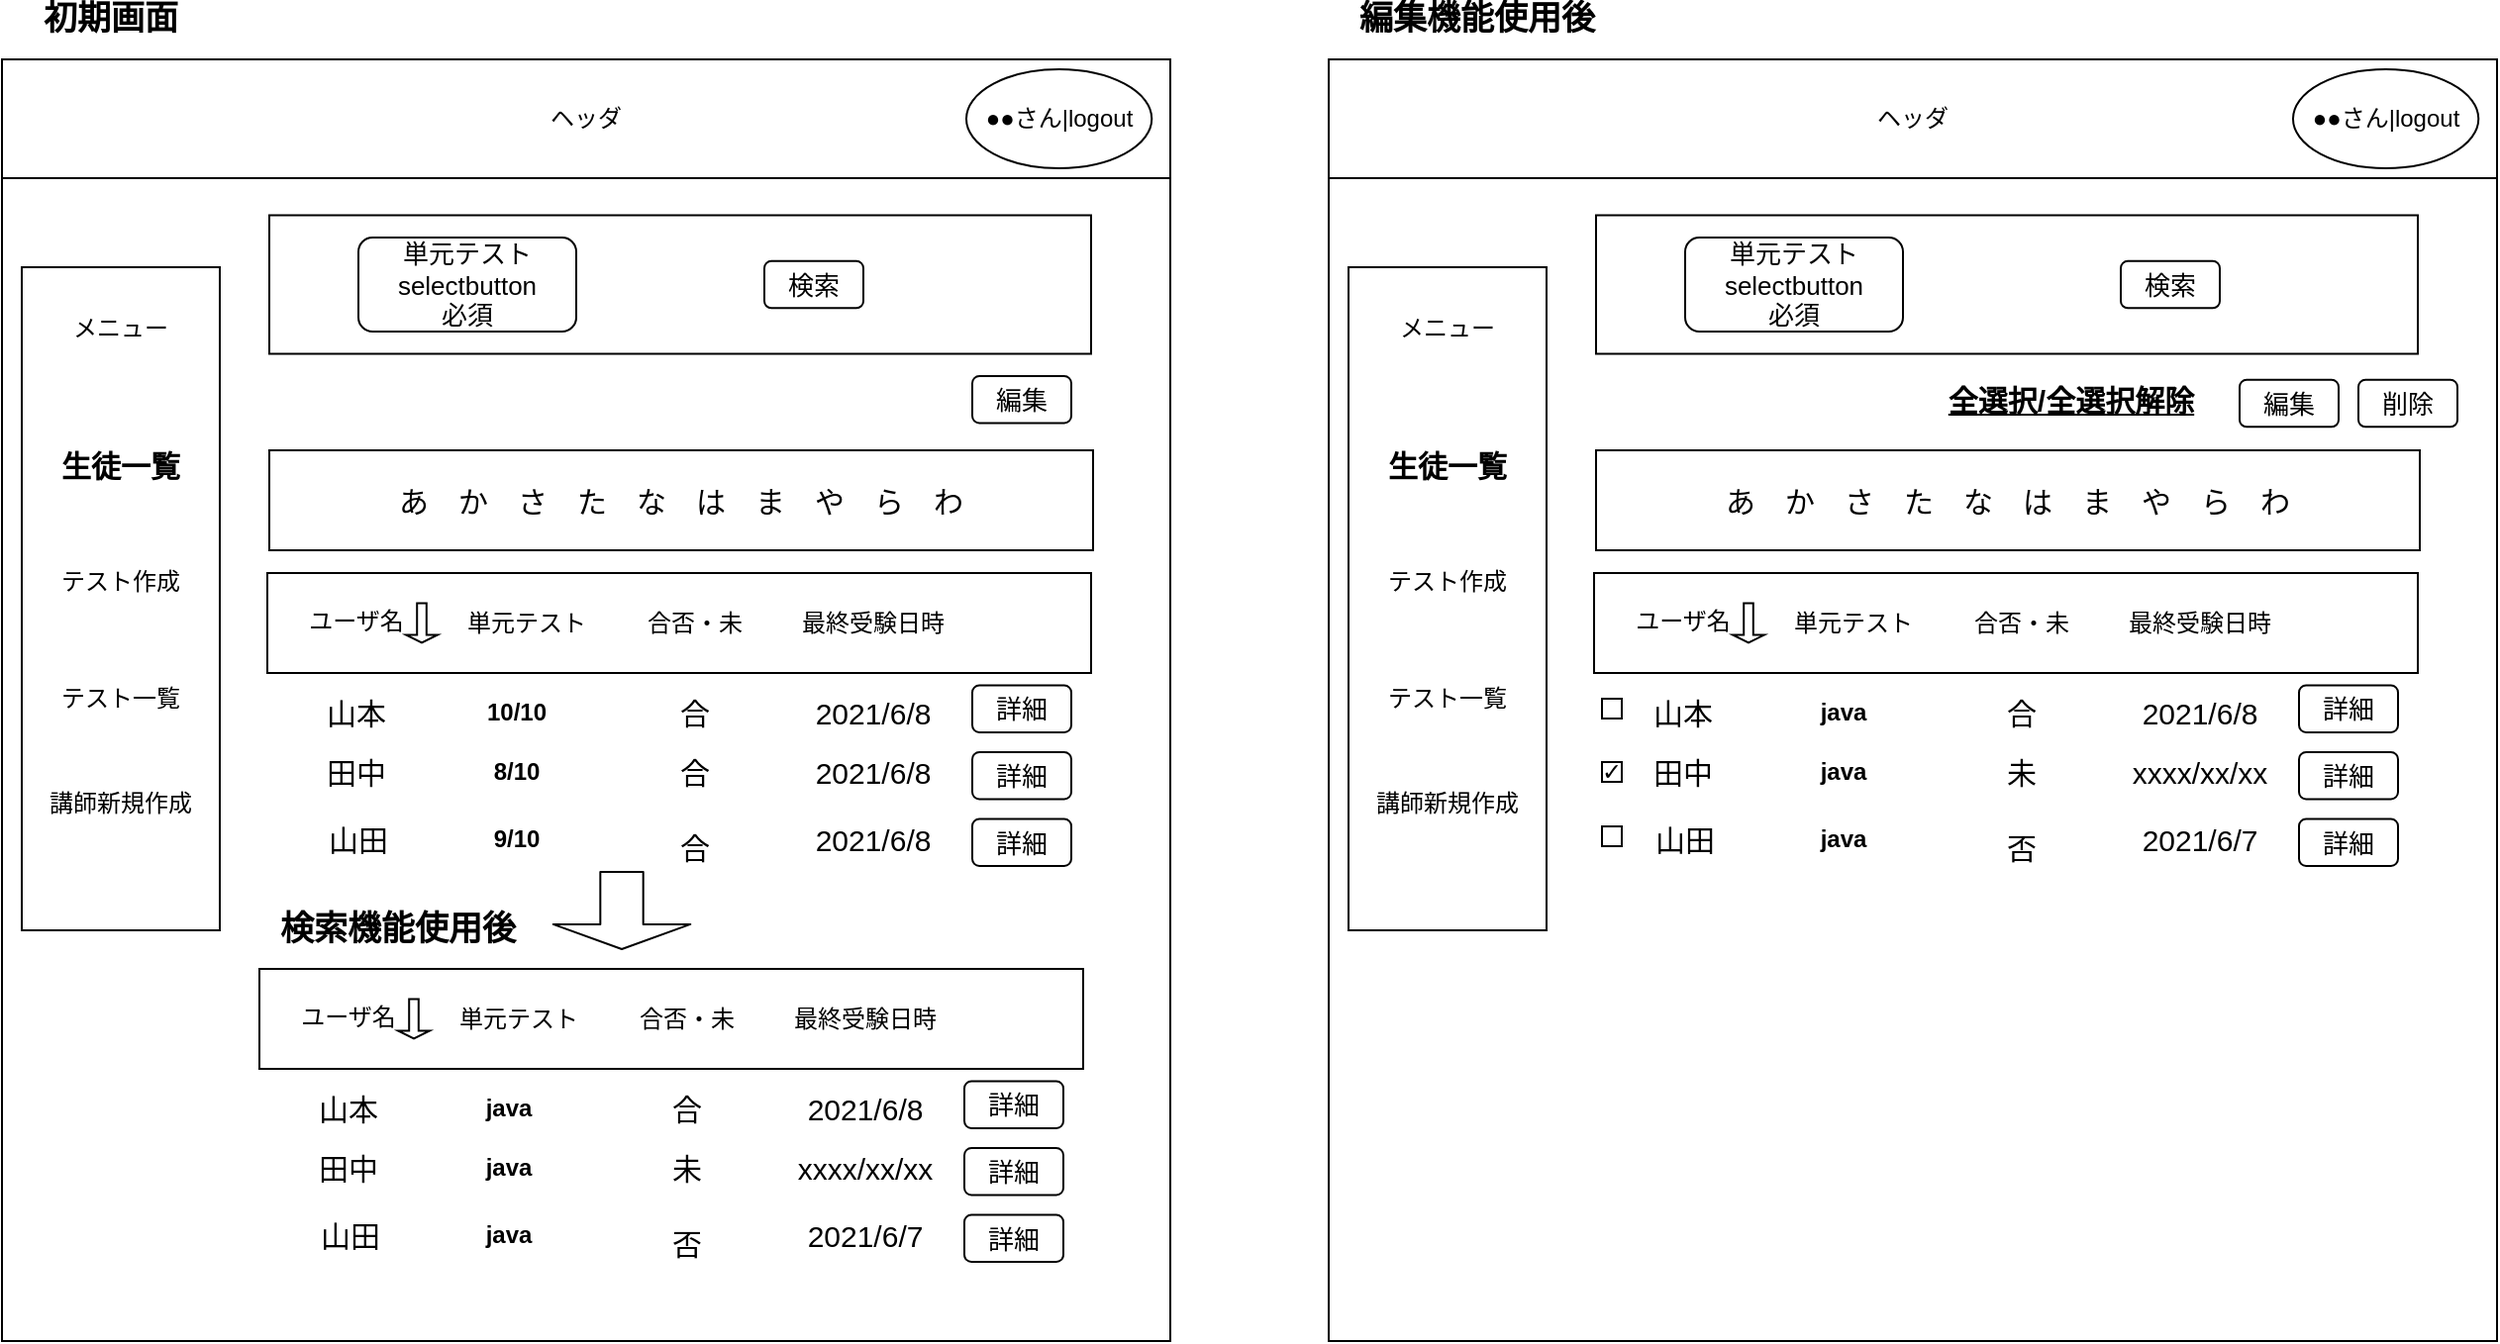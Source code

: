 <mxfile>
    <diagram id="Ik4vg0580hgiXcHJAyZU" name="ページ1">
        <mxGraphModel dx="649" dy="478" grid="1" gridSize="10" guides="1" tooltips="1" connect="1" arrows="1" fold="1" page="1" pageScale="1" pageWidth="827" pageHeight="1169" math="0" shadow="0">
            <root>
                <mxCell id="0"/>
                <mxCell id="1" parent="0"/>
                <mxCell id="2" value="" style="whiteSpace=wrap;html=1;aspect=fixed;fontSize=12;" vertex="1" parent="1">
                    <mxGeometry x="220" y="137.5" width="590" height="590" as="geometry"/>
                </mxCell>
                <mxCell id="3" value="" style="rounded=0;whiteSpace=wrap;html=1;" vertex="1" parent="1">
                    <mxGeometry x="355" y="158.75" width="415" height="70" as="geometry"/>
                </mxCell>
                <mxCell id="4" value="詳細" style="rounded=1;whiteSpace=wrap;html=1;fontSize=13;" vertex="1" parent="1">
                    <mxGeometry x="710" y="396.25" width="50" height="23.75" as="geometry"/>
                </mxCell>
                <mxCell id="5" value="検索" style="rounded=1;whiteSpace=wrap;html=1;fontSize=13;" vertex="1" parent="1">
                    <mxGeometry x="605" y="181.88" width="50" height="23.75" as="geometry"/>
                </mxCell>
                <mxCell id="6" value="単元テスト&lt;br&gt;selectbutton&lt;br&gt;必須" style="rounded=1;whiteSpace=wrap;html=1;fontSize=13;" vertex="1" parent="1">
                    <mxGeometry x="400" y="170" width="110" height="47.5" as="geometry"/>
                </mxCell>
                <mxCell id="7" value="詳細" style="rounded=1;whiteSpace=wrap;html=1;fontSize=13;" vertex="1" parent="1">
                    <mxGeometry x="710" y="430" width="50" height="23.75" as="geometry"/>
                </mxCell>
                <mxCell id="8" value="詳細" style="rounded=1;whiteSpace=wrap;html=1;fontSize=13;" vertex="1" parent="1">
                    <mxGeometry x="710" y="361" width="50" height="23.75" as="geometry"/>
                </mxCell>
                <mxCell id="9" value="詳細" style="rounded=1;whiteSpace=wrap;html=1;fontSize=13;" vertex="1" parent="1">
                    <mxGeometry x="710" y="463.75" width="50" height="23.75" as="geometry"/>
                </mxCell>
                <mxCell id="10" value="山本" style="text;html=1;strokeColor=none;fillColor=none;align=center;verticalAlign=middle;whiteSpace=wrap;rounded=0;fontSize=15;" vertex="1" parent="1">
                    <mxGeometry x="379" y="400" width="40" height="20" as="geometry"/>
                </mxCell>
                <mxCell id="11" value="田中&lt;br&gt;" style="text;html=1;strokeColor=none;fillColor=none;align=center;verticalAlign=middle;whiteSpace=wrap;rounded=0;fontSize=15;" vertex="1" parent="1">
                    <mxGeometry x="379" y="430" width="40" height="20" as="geometry"/>
                </mxCell>
                <mxCell id="12" value="山田" style="text;html=1;strokeColor=none;fillColor=none;align=center;verticalAlign=middle;whiteSpace=wrap;rounded=0;fontSize=15;" vertex="1" parent="1">
                    <mxGeometry x="380" y="463.75" width="40" height="20" as="geometry"/>
                </mxCell>
                <mxCell id="13" value="2021/6/8" style="text;html=1;strokeColor=none;fillColor=none;align=center;verticalAlign=middle;whiteSpace=wrap;rounded=0;fontSize=15;" vertex="1" parent="1">
                    <mxGeometry x="640" y="400" width="40" height="20" as="geometry"/>
                </mxCell>
                <mxCell id="14" value="" style="group" vertex="1" connectable="0" parent="1">
                    <mxGeometry x="220" y="80" width="590" height="60" as="geometry"/>
                </mxCell>
                <mxCell id="15" value="" style="group" vertex="1" connectable="0" parent="14">
                    <mxGeometry width="590" height="60" as="geometry"/>
                </mxCell>
                <mxCell id="16" value="ヘッダ" style="rounded=0;whiteSpace=wrap;html=1;" vertex="1" parent="15">
                    <mxGeometry width="590" height="60" as="geometry"/>
                </mxCell>
                <mxCell id="17" value="●●さん|logout" style="ellipse;whiteSpace=wrap;html=1;fontSize=12;" vertex="1" parent="15">
                    <mxGeometry x="486.984" y="5" width="93.651" height="50" as="geometry"/>
                </mxCell>
                <mxCell id="18" value="&lt;b&gt;&lt;font style=&quot;font-size: 17px&quot;&gt;初期画面&lt;/font&gt;&lt;/b&gt;" style="text;html=1;strokeColor=none;fillColor=none;align=center;verticalAlign=middle;whiteSpace=wrap;rounded=0;fontSize=12;" vertex="1" parent="1">
                    <mxGeometry x="230" y="50" width="90" height="20" as="geometry"/>
                </mxCell>
                <mxCell id="19" value="あ　か　さ　た　な　は　ま　や　ら　わ　" style="rounded=0;whiteSpace=wrap;html=1;fontSize=15;" vertex="1" parent="1">
                    <mxGeometry x="355" y="277.5" width="416" height="50.5" as="geometry"/>
                </mxCell>
                <mxCell id="20" value="" style="group" vertex="1" connectable="0" parent="1">
                    <mxGeometry x="354" y="330" width="416" height="68.5" as="geometry"/>
                </mxCell>
                <mxCell id="21" value="" style="rounded=0;whiteSpace=wrap;html=1;fontSize=15;" vertex="1" parent="20">
                    <mxGeometry y="9.5" width="416" height="50.5" as="geometry"/>
                </mxCell>
                <mxCell id="22" value="ユーザ名" style="text;html=1;strokeColor=none;fillColor=none;align=center;verticalAlign=middle;whiteSpace=wrap;rounded=0;" vertex="1" parent="20">
                    <mxGeometry width="90" height="67.5" as="geometry"/>
                </mxCell>
                <mxCell id="23" value="最終受験日時" style="text;html=1;strokeColor=none;fillColor=none;align=center;verticalAlign=middle;whiteSpace=wrap;rounded=0;" vertex="1" parent="20">
                    <mxGeometry x="261" y="1" width="90" height="67.5" as="geometry"/>
                </mxCell>
                <mxCell id="24" value="単元テスト" style="text;html=1;strokeColor=none;fillColor=none;align=center;verticalAlign=middle;whiteSpace=wrap;rounded=0;" vertex="1" parent="20">
                    <mxGeometry x="86" y="1" width="90" height="67.5" as="geometry"/>
                </mxCell>
                <mxCell id="25" value="合否・未" style="text;html=1;strokeColor=none;fillColor=none;align=center;verticalAlign=middle;whiteSpace=wrap;rounded=0;" vertex="1" parent="20">
                    <mxGeometry x="171" y="1" width="90" height="67.5" as="geometry"/>
                </mxCell>
                <mxCell id="26" value="" style="shape=singleArrow;direction=south;whiteSpace=wrap;html=1;fontSize=15;" vertex="1" parent="20">
                    <mxGeometry x="70" y="24.75" width="16" height="20" as="geometry"/>
                </mxCell>
                <mxCell id="27" value="編集" style="rounded=1;whiteSpace=wrap;html=1;fontSize=13;" vertex="1" parent="1">
                    <mxGeometry x="710" y="240" width="50" height="23.75" as="geometry"/>
                </mxCell>
                <mxCell id="28" value="10/10" style="text;html=1;strokeColor=none;fillColor=none;align=center;verticalAlign=middle;whiteSpace=wrap;rounded=0;fontSize=12;fontStyle=1" vertex="1" parent="1">
                    <mxGeometry x="460" y="400" width="40" height="20" as="geometry"/>
                </mxCell>
                <mxCell id="29" value="8/10" style="text;html=1;strokeColor=none;fillColor=none;align=center;verticalAlign=middle;whiteSpace=wrap;rounded=0;fontSize=12;fontStyle=1" vertex="1" parent="1">
                    <mxGeometry x="460" y="430" width="40" height="20" as="geometry"/>
                </mxCell>
                <mxCell id="30" value="9/10" style="text;html=1;strokeColor=none;fillColor=none;align=center;verticalAlign=middle;whiteSpace=wrap;rounded=0;fontSize=12;fontStyle=1" vertex="1" parent="1">
                    <mxGeometry x="460" y="463.75" width="40" height="20" as="geometry"/>
                </mxCell>
                <mxCell id="31" value="2021/6/8" style="text;html=1;strokeColor=none;fillColor=none;align=center;verticalAlign=middle;whiteSpace=wrap;rounded=0;fontSize=15;" vertex="1" parent="1">
                    <mxGeometry x="640" y="430" width="40" height="20" as="geometry"/>
                </mxCell>
                <mxCell id="32" value="2021/6/8" style="text;html=1;strokeColor=none;fillColor=none;align=center;verticalAlign=middle;whiteSpace=wrap;rounded=0;fontSize=15;" vertex="1" parent="1">
                    <mxGeometry x="640" y="463.75" width="40" height="20" as="geometry"/>
                </mxCell>
                <mxCell id="33" value="合" style="text;html=1;strokeColor=none;fillColor=none;align=center;verticalAlign=middle;whiteSpace=wrap;rounded=0;fontSize=15;" vertex="1" parent="1">
                    <mxGeometry x="550" y="400" width="40" height="20" as="geometry"/>
                </mxCell>
                <mxCell id="34" value="合" style="text;html=1;strokeColor=none;fillColor=none;align=center;verticalAlign=middle;whiteSpace=wrap;rounded=0;fontSize=15;" vertex="1" parent="1">
                    <mxGeometry x="550" y="430" width="40" height="20" as="geometry"/>
                </mxCell>
                <mxCell id="35" value="合" style="text;html=1;strokeColor=none;fillColor=none;align=center;verticalAlign=middle;whiteSpace=wrap;rounded=0;fontSize=15;" vertex="1" parent="1">
                    <mxGeometry x="550" y="467.5" width="40" height="20" as="geometry"/>
                </mxCell>
                <mxCell id="36" value="" style="group" vertex="1" connectable="0" parent="1">
                    <mxGeometry x="220" y="217.5" width="120" height="335" as="geometry"/>
                </mxCell>
                <mxCell id="37" value="" style="group" vertex="1" connectable="0" parent="36">
                    <mxGeometry y="-32.5" width="120" height="335" as="geometry"/>
                </mxCell>
                <mxCell id="38" value="" style="group" vertex="1" connectable="0" parent="37">
                    <mxGeometry width="120" height="335" as="geometry"/>
                </mxCell>
                <mxCell id="39" value="" style="rounded=0;whiteSpace=wrap;html=1;" vertex="1" parent="38">
                    <mxGeometry x="10" width="100" height="335" as="geometry"/>
                </mxCell>
                <mxCell id="40" value="&lt;span style=&quot;font-size: 12px;&quot;&gt;&lt;font style=&quot;font-size: 12px;&quot;&gt;メニュー&lt;/font&gt;&lt;/span&gt;" style="text;html=1;strokeColor=none;fillColor=none;align=center;verticalAlign=middle;whiteSpace=wrap;rounded=0;fontStyle=0;fontSize=12;" vertex="1" parent="38">
                    <mxGeometry x="20" y="1.25" width="80" height="60" as="geometry"/>
                </mxCell>
                <mxCell id="41" value="生徒一覧" style="text;html=1;strokeColor=none;fillColor=none;align=center;verticalAlign=middle;whiteSpace=wrap;rounded=0;fontStyle=1;fontSize=15;" vertex="1" parent="38">
                    <mxGeometry x="20" y="71.75" width="80" height="57" as="geometry"/>
                </mxCell>
                <mxCell id="42" value="テスト作成&lt;span style=&quot;color: rgba(0 , 0 , 0 , 0) ; font-family: monospace ; font-size: 0px&quot;&gt;%3CmxGraphModel%3E%3Croot%3E%3CmxCell%20id%3D%220%22%2F%3E%3CmxCell%20id%3D%221%22%20parent%3D%220%22%2F%3E%3CmxCell%20id%3D%222%22%20value%3D%22%E3%83%98%E3%83%83%E3%83%80%22%20style%3D%22rounded%3D0%3BwhiteSpace%3Dwrap%3Bhtml%3D1%3B%22%20vertex%3D%221%22%20parent%3D%221%22%3E%3CmxGeometry%20x%3D%22220%22%20y%3D%2280%22%20width%3D%22570%22%20height%3D%2290%22%20as%3D%22geometry%22%2F%3E%3C%2FmxCell%3E%3CmxCell%20id%3D%223%22%20value%3D%22%22%20style%3D%22rounded%3D0%3BwhiteSpace%3Dwrap%3Bhtml%3D1%3B%22%20vertex%3D%221%22%20parent%3D%221%22%3E%3CmxGeometry%20x%3D%22220%22%20y%3D%22180%22%20width%3D%22570%22%20height%3D%22380%22%20as%3D%22geometry%22%2F%3E%3C%2FmxCell%3E%3CmxCell%20id%3D%224%22%20value%3D%22%E3%83%86%E3%82%B9%E3%83%88%E3%81%AB%E5%AF%BE%E3%81%99%E3%82%8B%E8%A9%95%E4%BE%A1%26lt%3Bbr%26gt%3B%EF%BC%88%E8%87%AA%E5%8B%95%E7%9A%84%EF%BC%89%22%20style%3D%22rounded%3D0%3BwhiteSpace%3Dwrap%3Bhtml%3D1%3B%22%20vertex%3D%221%22%20parent%3D%221%22%3E%3CmxGeometry%20x%3D%22560%22%20y%3D%22309.5%22%20width%3D%22210%22%20height%3D%22220.5%22%20as%3D%22geometry%22%2F%3E%3C%2FmxCell%3E%3CmxCell%20id%3D%225%22%20value%3D%22%E3%80%87%E3%80%87%E3%80%87%E3%81%AE%E3%83%86%E3%82%B9%E3%83%88%E8%A9%B3%E7%B4%B0%22%20style%3D%22rounded%3D0%3BwhiteSpace%3Dwrap%3Bhtml%3D1%3B%22%20vertex%3D%221%22%20parent%3D%221%22%3E%3CmxGeometry%20x%3D%22420%22%20y%3D%22202.5%22%20width%3D%22150%22%20height%3D%2240%22%20as%3D%22geometry%22%2F%3E%3C%2FmxCell%3E%3CmxCell%20id%3D%226%22%20value%3D%22%22%20style%3D%22rounded%3D0%3BwhiteSpace%3Dwrap%3Bhtml%3D1%3B%22%20vertex%3D%221%22%20parent%3D%221%22%3E%3CmxGeometry%20x%3D%22230%22%20y%3D%22202.5%22%20width%3D%22100%22%20height%3D%22335%22%20as%3D%22geometry%22%2F%3E%3C%2FmxCell%3E%3CmxCell%20id%3D%227%22%20value%3D%22%26lt%3Bspan%20style%3D%26quot%3Bfont-size%3A%2012px%3B%26quot%3B%26gt%3B%26lt%3Bfont%20style%3D%26quot%3Bfont-size%3A%2012px%3B%26quot%3B%26gt%3B%E3%83%A1%E3%83%8B%E3%83%A5%E3%83%BC%26lt%3B%2Ffont%26gt%3B%26lt%3B%2Fspan%26gt%3B%22%20style%3D%22text%3Bhtml%3D1%3BstrokeColor%3Dnone%3BfillColor%3Dnone%3Balign%3Dcenter%3BverticalAlign%3Dmiddle%3BwhiteSpace%3Dwrap%3Brounded%3D0%3BfontStyle%3D0%3BfontSize%3D12%3B%22%20vertex%3D%221%22%20parent%3D%221%22%3E%3CmxGeometry%20x%3D%22240%22%20y%3D%22217.5%22%20width%3D%2280%22%20height%3D%2260%22%20as%3D%22geometry%22%2F%3E%3C%2FmxCell%3E%3CmxCell%20id%3D%228%22%20value%3D%22%E3%83%86%E3%82%B9%E3%83%88%E5%8F%97%E9%A8%93%22%20style%3D%22text%3Bhtml%3D1%3BstrokeColor%3Dnone%3BfillColor%3Dnone%3Balign%3Dcenter%3BverticalAlign%3Dmiddle%3BwhiteSpace%3Dwrap%3Brounded%3D0%3BfontStyle%3D0%3BfontSize%3D15%3B%22%20vertex%3D%221%22%20parent%3D%221%22%3E%3CmxGeometry%20x%3D%22240%22%20y%3D%22292.5%22%20width%3D%2280%22%20height%3D%2257%22%20as%3D%22geometry%22%2F%3E%3C%2FmxCell%3E%3CmxCell%20id%3D%229%22%20value%3D%22%E3%83%86%E3%82%B9%E3%83%88%E7%B5%90%E6%9E%9C%E4%B8%80%E8%A6%A7%22%20style%3D%22text%3Bhtml%3D1%3BstrokeColor%3Dnone%3BfillColor%3Dnone%3Balign%3Dcenter%3BverticalAlign%3Dmiddle%3BwhiteSpace%3Dwrap%3Brounded%3D0%3B%22%20vertex%3D%221%22%20parent%3D%221%22%3E%3CmxGeometry%20x%3D%22220%22%20y%3D%22352.5%22%20width%3D%22120%22%20height%3D%2267.5%22%20as%3D%22geometry%22%2F%3E%3C%2FmxCell%3E%3CmxCell%20id%3D%2210%22%20value%3D%22%22%20style%3D%22group%22%20vertex%3D%221%22%20connectable%3D%220%22%20parent%3D%221%22%3E%3CmxGeometry%20x%3D%22340%22%20y%3D%22252.5%22%20width%3D%22440%22%20height%3D%2240%22%20as%3D%22geometry%22%2F%3E%3C%2FmxCell%3E%3CmxCell%20id%3D%2211%22%20value%3D%22%22%20style%3D%22rounded%3D0%3BwhiteSpace%3Dwrap%3Bhtml%3D1%3B%22%20vertex%3D%221%22%20parent%3D%2210%22%3E%3CmxGeometry%20x%3D%2220%22%20width%3D%22420%22%20height%3D%2240%22%20as%3D%22geometry%22%2F%3E%3C%2FmxCell%3E%3CmxCell%20id%3D%2212%22%20value%3D%22%E9%96%8B%E5%A7%8B%E6%99%82%E9%96%93%22%20style%3D%22text%3Bhtml%3D1%3BstrokeColor%3Dnone%3BfillColor%3Dnone%3Balign%3Dcenter%3BverticalAlign%3Dmiddle%3BwhiteSpace%3Dwrap%3Brounded%3D0%3B%22%20vertex%3D%221%22%20parent%3D%2210%22%3E%3CmxGeometry%20x%3D%2270%22%20y%3D%2210%22%20width%3D%2260%22%20height%3D%2220%22%20as%3D%22geometry%22%2F%3E%3C%2FmxCell%3E%3CmxCell%20id%3D%2213%22%20value%3D%22%E7%B5%82%E4%BA%86%E6%99%82%E9%96%93%22%20style%3D%22text%3Bhtml%3D1%3BstrokeColor%3Dnone%3BfillColor%3Dnone%3Balign%3Dcenter%3BverticalAlign%3Dmiddle%3BwhiteSpace%3Dwrap%3Brounded%3D0%3B%22%20vertex%3D%221%22%20parent%3D%2210%22%3E%3CmxGeometry%20x%3D%22140%22%20y%3D%2210%22%20width%3D%2260%22%20height%3D%2220%22%20as%3D%22geometry%22%2F%3E%3C%2FmxCell%3E%3CmxCell%20id%3D%2214%22%20value%3D%22%E5%90%88%E5%90%A6%22%20style%3D%22text%3Bhtml%3D1%3BstrokeColor%3Dnone%3BfillColor%3Dnone%3Balign%3Dcenter%3BverticalAlign%3Dmiddle%3BwhiteSpace%3Dwrap%3Brounded%3D0%3B%22%20vertex%3D%221%22%20parent%3D%2210%22%3E%3CmxGeometry%20x%3D%22270%22%20y%3D%2210%22%20width%3D%2260%22%20height%3D%2220%22%20as%3D%22geometry%22%2F%3E%3C%2FmxCell%3E%3CmxCell%20id%3D%2215%22%20value%3D%22--%22%20style%3D%22text%3Bhtml%3D1%3BstrokeColor%3Dnone%3BfillColor%3Dnone%3Balign%3Dcenter%3BverticalAlign%3Dmiddle%3BwhiteSpace%3Dwrap%3Brounded%3D0%3B%22%20vertex%3D%221%22%20parent%3D%2210%22%3E%3CmxGeometry%20y%3D%2210%22%20width%3D%2260%22%20height%3D%2220%22%20as%3D%22geometry%22%2F%3E%3C%2FmxCell%3E%3CmxCell%20id%3D%2216%22%20value%3D%22%E8%A7%A3%E8%AA%AC%22%20style%3D%22rounded%3D1%3BwhiteSpace%3Dwrap%3Bhtml%3D1%3B%22%20vertex%3D%221%22%20parent%3D%2210%22%3E%3CmxGeometry%20x%3D%22370%22%20y%3D%2210%22%20width%3D%2250%22%20height%3D%2220%22%20as%3D%22geometry%22%2F%3E%3C%2FmxCell%3E%3CmxCell%20id%3D%2217%22%20value%3D%22%22%20style%3D%22shape%3Dimage%3BverticalLabelPosition%3Dbottom%3BlabelBackgroundColor%3D%23ffffff%3BverticalAlign%3Dtop%3Baspect%3Dfixed%3BimageAspect%3D0%3Bimage%3Ddata%3Aimage%2Fpng%2CiVBORw0KGgoAAAANSUhEUgAAASwAAAD%2FCAIAAADEwnwXAAAXk0lEQVR4nO2d25LjKgxFlVPz%2F7%2Fs8%2BA0wVwFSELCWjVV4yQ2YGAjce3PdV3gOM4%2B%2FtudAMd5Oy5Cx9mMi9BxNuMidJzNuAgt8fl8Vm4eetwRw0XoOJv5tzsBzjBtg9aec4qf9dkpJXy8JKzw%2BaSFFb5JfkpUWrvHi14J7o4eyHVdt8DCxY33CXXiIrTBon5uu3dd1x2Om0FVeGHY4BZPcCwbdyb35OXrCtSGW0ID5LLJHc7E82wH9R6%2FFPOm8T21a1ZchCeT6C2I%2BSU6RLY4xXsk%2FQWfojDAaG3IK1%2FszYYw8y%2BPIX612psmwgsf84v8WVpchIcTV8S8vberwFoLknwfRqSKjyBfn9trcBG%2BiLYpsE7XsNekuB0X4YGoqmEcFFcpxNYvuTlcx8NXtftjgh9BlvQSLkLnQIqy6YoNfz8tLkKTtEcRuk8dj6039Xlbhxjy%2Bp%2FU0O4i2NrsQuP7etQS6nBL6FCixAINWcLt69pdhA4l3BU4rH1NvsxXFBV%2FUjg0Ci5CE5w0v7dObW6wdnO8dAHzbHEjGCsuQhu8WXWLBB3Wfo0%2FujvqOC1qCsllls8N6nREb3x01ADyDpJFMEs94x1e04M35LgIDTB6MoXvGLSFu6MGwCsqmbt3KZrA9xOeQ7xjIO4IOcpxER5C0QV1HZrARWiAtpDujYKNIfjiTkJHD94ntA1mDCbf9eOowi2hAYI1S4zekK7e6ZqaOOjJLaENipviRy2b8jlrcsKCtfb7Fu%2BRdBzcRbHH%2Bjzh8a5pftIMVBoyJH7Qk%2FODRD8Y%2B6CT7lp2P%2BjJYYTWk7Trmtb8RrsHPZlsDl%2FIkOHiu3k7xdQ2Vm8n%2BM56ZwbultuuSWzgBz05ZMiYKdMTiTXbuCUxc7gI9SKsCrLRGvL6nx309PixssMw%2F7KhzL2idRFqZJd%2FSOCa8ldmzISeH%2FTkLLHXLVx1TcUTXjTgftCTM4%2BSjpndicQEP%2BjJGUBbI21l1HRuVVr861BoHLgIVaDT7OgcNcVYKj%2FoyRlgonLILw3VXIMDftCTM8OEWjB6YLJd2kziMfh%2Bwm3MKXDvwKmtSXAreJ9wA3PenQZDpLxzZRQXoTSsWgpdns%2BH62%2Bz6BytMY27o6JM113EYEz6Z8lYPUd3TQlxEQrRPhOt%2B2zjwUR%2Bt6EKP%2FFx%2BTluRLhTIcGi81as6Nd1JV%2BHGP7WiKTfM%2BGu6SKefezwzNolAZb%2FWEV8dBjvTJfrcAF3RxlZcUHrYaZfXFd1rDI%2BToXVb3TXdAUXIRfxEUNEARb6ft3wJXXoozVzuBdBD8dMWiK%2FdhSlUzR%2Fl%2BRpy2PnjuIwfJ6QGFb%2F8w54Iorr%2BoYjMMvnE4mjuDtKCW3Ny%2F3PlU7mn4Dva%2FYunLumeNwS0kDrgxXnHqgUfi%2BmkTGJ7ppicJ%2BBAMKq3J76W09PPnko4De6a9rGc2cVQgMVE4sESDccFnU4GsUorsMGnjXzUNXdmvxgtu5iFppSxTWUKnDXtISLcBKSKtuQ30oUmAe36FAmCnN4jsywXpO68oMFo4FMXk2HK1FjcB0meHaMsV5H2%2FIDGoVjQ6gt8nbXVBIX4QDLmyEeH4shEXm5Q0Op5fS4ayqG5wKKZf%2Fw8bEmv5UokqAGR1PLCZNxTbmj0I%2BLsM9Kg42R32IUJKE1Nh%2B6SeTm1S%2BPYWGI8vGxIT9AmALMoZrxzVMTGyH8cuw%2BWsPEe9%2B8y0rNy1dd16LADWOW9%2BwuBlt68HvB119txv5S19QXcJeZ3g0Yr7q%2BLgIFShKtoSn%2B6jsSWVBXDzSw6M7dtOUHfNOASR0ej6RrD8FdU1Le9bZdZo%2FlfXxsP804Ddg2ISNxdg%2BJcteUEBfhj5VBxZvu0yTHrnUV%2BPn7cNWUh0jCdh3KRKGBV7wkhum5tRuM%2FIBpGjBOyfW44XdnzUh2jDYAp1%2BN4Q06PP8Nu4zWpFH5AYUBrI6OZgpMbihEXRRk1dwB8DvYbY53Td%2B%2Bs35uhdcNUn7AV4E%2B4f%2FWX6JN0xBujF8nXJcHY1ovy72DXuAQgL28V4RD9WZCfsBab54GsNr3u3%2BvVWKEGq%2B%2FE6K6OixHQQe31DdybOvSZmKfwQ0%2Bt8hXov3SEEtuZFa9n6RK1%2FEnTOaRJwznmcTT3gfD6Ha7myH5wVYXtHnGDC5tdTVKDkE1ojip3h71Ml3QCzUfH4dySMwFXUnDWCJHBnImoxjnJNf0RSIcOvThZjRvNCgQmYyZpA6q0V1TJCe8Awb82Uc3E%2FIDpob5OQs%2FseC7cRtMLQ%2BqjMOSRTGYHvN12PwLdOnWg0X5gRoD%2BHuI6JDS%2BiO9FCUTk%2B6aNjl8F0V3M0Sy50inAj9Qsz4ETGxceKwUuEpa%2FPz9m41iMD22t18cawmHDOBcHqhyQR9Pzxi3iSOGvxfpQ5Wuox%2BWUeNMEbZr4br%2F2Y1iiSkX9BEA54Glz%2Fu%2FF%2BWHSmqcaFNGMddLNJZcDM1ZssfHwwzg79mlQ3FIdfi9qfQlZ72zpUNLae3SkAeJ%2FEDKAC6aC8YNU%2BX7vxf9J6Y2c8xhyDU9R4T1tVqPjyuvKzMGsx4FSTrnlrZjn5BSowmTaCCJGIp5TSs%2F0O2CPoIk%2B0NRnDoMURSVR5fT%2BnWoPX1divIglB%2BocUHxDQFhguf2mkyuNGLrOip3TW2LMK9ttPIrRkHDoAEsbJZH3EzF6KaT1elWHjWqNYlKk4Uh22%2F%2B%2BJVEfqDDBW3trEfcT4KMDiHJcOquo04dmtzUm5QWufxAbB2MYh8p4RrcU9veBFyLApKcDyEkamyeA9COQqFrqrFhaPM8QOXxE5X8QIcBrAazwxIOBT7dOQxRQKMIKJxVVSZRUVK6xGXDIT9QMwbTCqazGOiRL0zvgmmnFnUImLJYU6Mek2hGhNHIxON7wuTrnwbsKjDx6PaaRAkdfu8rfYmLVINJRA2L55Qm5ao1YP09iwqklR%2FodkEBrcDGNTkyOgR80UwN5NDO6EwE1R%2BYKeqteBtH2YcyYJIfWHBBoZnIdjVlHYroBn7hDmtrRwH4MpoayNk%2BWjPTxS%2FNzlUN5vpiYj7%2FE%2FgUSLoOpq1ATAG1A1kHuW1lJf759KOdVWQUcW3PhcBiCTHEBjD5BjKJose4PwC8BhCfmMGg40tKjyAw4ecvNogrga%2FbQ1ixV0XzWLKN%2BCwK%2Bf8NLCqdhkRrUM4T%2FhmuT%2FIyoz7qLb84e8hrjq1pwFqPYDTwja4plQ5hpewQapzLosVeWF%2BENVczvyeOfjq%2F7pCicIaeRkZhwAVtxbOQftZR03bgJDoEEpPeVON9oLnkqGlHhMh05PKbgLXv9xeFJRe0HA9F5djlmtLqENaLsj6Qc8EFH%2FqtVUWIl63lA6RDCyxuuPxEEQMIW6fI8exyTQl1CIRlGofR6zomJK7ixAhIWYS5C5r0RBvf19xXTH7xyQ%2FcAGbsck2pdAhMTUnNPNbT8L29NCqJoWoJa8Obxe%2FzHA%2FXQ54Ph1okpgE5uxDcU1gCJpFbh8BQyt88QfujtVFJDGTuKGb8pkYoksSurmerkAv6YXRBBYYHuE1iUeSEOoTBtr5BWvfuT8wlQNknrLUEuAz6zgpeF4F9B1YDYtkFbcA3WlMTOYcOYaG2pM%2FeaYPCARx5P3C8wv8gE2HsfCY%2FDdnouDxyNQIuiwUMoGkXtIa8axp0SBUFUCx8AWh1CJObK%2F72gA6JJ%2Bshywhk5%2FCv%2BO9H0nax0REtJsNd0GnkXdNbhyTGMI6lUT3CbdUg0LteulV6fnQUmoOctS8Ti5wnsZssTLvYcFYlXFDmady9CgzIu6ZA5JSGWJLKMNO1ufoDpO3QsOORGor8JjKeACPTFYQDOaXQo2sjLihVIlm94iSRJIu8i7H8BYuvT%2FcD38cFBKJIhPDrPX4%2FDiVttN%2BICzS%2BlKuRB4eWhAwPY%2FX9fj22%2Bcog5fLEaPzTaOHFh7rsoed5uyI3S%2BmIywM%2Bd8hLAdbiGZxHFaY42EYVchz4XLnHhHIPhTWtQEmUnra2OGi2Osmh0gXdosAbsVHTuUkL4v6IuGuoS4R5eZCsMIShclI5CrpRgTdio6Z4HRJr7zkvLzlCpkuERfA6bIzpodSo0gB%2Bk%2FOnAY70DCWDySTGIm%2FrEKm9seLbmq%2BqRUi7ouIvzMoCAEEFqhoMG0XAJOY6ZBl1C2zqCgbUiTCxZrQrKpKIfh%2BeY2JKXNC58OMLvrhYJxJD4v90KNJsxdVBtqHUODqacH1nbJA3Tw3lRT2B4WdxhFE7pvDh58s9Ron5oguj0Ezhr3T5BrJaZIl2G3WWsAGhU9og6X2pmj0fjYLPXoXwa1FPkOT56JqNqSg5A0ejUYR51eHoHLajXp3kiJBxQWtRsM4uxFGs5E8IJ%2FqSIGG9iP8ungmX77RrFGERfOeQtvlfUSN37QdcjWEdSglRjL4sJj%2Fn0jv2pgrGyMyIEBiW2w%2FGPqbGXS5oDSWuKSb35BxRBQoEtSJs1xhWHXYrK0aNrFsQYNbGbnRN8X6EqCNaiH3DBJJSEdZAdg65W%2F0Qy30R1zAlLmgNYdd0ukc9nbr%2Bq%2B2eFcwxJkLgmzm8AD4wd9RkrkamWk6lcNbGYiUTwqPsElGjQNAswoY14%2B4crhhSwmHVBFphk5vE%2FH1HpxCjrUxsEml2BXctZtIrQgwNHcp4pI1IadXIvUxsOoTa2y0EO28GO5HqmBXMsSpCsZnDdRbVKDOUMpeq0aeaAd6hsQ3M6OsKBlSLsN1OMxYYjyGdUKOMMce7puTa%2Bwv2Fz7v%2BzbM5L6F9apF2GXvzGERjHqRahSuFo2Uj2pvLuXsZlBNJUmwLcJAUYdbuoVD1NQoMM9RS08cNZPdS6Camq%2BWtdauYEC7CBFT51ydQ0kN842pTqQk7I0QSENs%2BlhyG9cV3NtYG9jK1IUs9%2B5wlhvOeJJ64lmIlMC6FykhxJiM7k6EIzY1j46AOfw1tFtCJLXOoX6PNCdJc6xD8hcpBi6WY4RrRMtp1t0VDBgQ4ZCQaJ1SDRqOtUHlrG53eiFbI0qfz2gfYnsRGxAhElUzh%2BTqTWzjypTj6FNDjL41V0IUzwrmnCNCqIxxa7Bmo%2BQeaZz%2B%2BFfczqAB7cnkFe1mpWqajZT5USIElTOHrDSGVeV9TqSA2QebjHQFAzZEOGHNqHQ4bUiFLXCiPf3GP04dZWoHFa4ho06YokgIWRqvyseO9RPNUqyzPs8xgUCNJN81%2F0izqa5g4EARgsC8E44VIZkDt%2FRUJCk6Sh%2BPGRGOVui7PpCUuiEtxVPtatOcSJXM%2FI53BTX4omBIhNP8%2BT96K2WN0TQXB1GnHyeH4%2FimX5qNle2Dk0WYdw53pIFA%2FEkgRbUUvxRreroC5k2Fza5gwJIIJ6oUVbu73ZDGq0k57JXUxkXOeAeDUeKLgi0RzhE6h9uFNEGc5uuP%2FLbm1uf9b810juj3ra3NCuacL8LArqrILQPMHuKNCRByRC1jTIRz9SkerUDcDQCF0t1lUtrxIn0qkkBWKO%2B2XYv3CqU5HoYeXxTMiXCaaJDmiMbTCHwH2v%2FKUYuU5nmLCOFXFTYUGpMVHWrO5dPA2tx9zaB9BYJFEa5XpumnVXmkUxvYacIZjLT8%2FVK8a4WgyhcFiyJcQcPM4Uvgc0StzwrmvEuEsG9ZKa0VnW7LZZIh0cadokAwKsLlmnRv9tkS9SRxvKuDinRB9SKq%2FjQf7314woI%2Fqs0XBaMiXCTaele74%2F5ZJjljkNQh1qZEwBHVpqJF3ihCAAjlKWnVNCxeIaSyhJUvvvD%2FOXl4Y1WE6xV6ujHd65FSGQHWjf%2FtUJfiXUuvQl8UrBxvQU6ogoYOpAnnVtCGSXokHACrI3opVdEiLxVhgpgOp%2B0PX%2BWjSo%2BAI3oqVt1RINuq970YCumw3h0hXTkPa55uVlCtFTUswkWCkFSWywPmiQSCBoXREb357kdTqqJF3ivCGMIDaRBx6Tp1ApaTxO6IHqi7B7ZFSO4WfhLnpx62e6QJmIZirEEhzV3NVtS2CAnRuaxUrOrg25SiGaRP43ELRBu8WoRJzRNrKJE1XrjxnrDt7A0W0yndyjAvQlq3cKhzyLz4a0OdWz64oMXAG1F3BZUL2LwImeBu4412KePazO6Ivoa3izAXg4YWc2PLjXaVeaKvdAWVm7JFThAhuVXBFzeHQdte4fAvNTDSOfRSTKd0a%2BUEEXIQzrPk8462HDaBpJ02Xkd0%2F9tL4yK02j3bBbsjWohRRcPExyEi5BAScuaQMGpVta39XmPLP7vvxTYrqCpLaxwiQqOInTQxR5483jWiut5eDhchAMKaubsK3I4ox8mIRjhHhPx%2FcYExarVVbX0Kp%2FNqnK2b2lxNOEeEfLAuK2U9ZoKEPx1eQO6IvmmBaAPfWf%2BlLYbr4nLGOA6toOPKLjgjyVDePFFxlAjprcoF8AH4AFxfHXIchKGtntUaBBYzyPbqhgR8lAhlKOpwTv96KgpGeJQvqNPwb8L7hD%2B64yu0ncPtCrwN%2B%2F0v4bq%2B%2F55fEg194bqC2%2FNHjNMsIfc4B1XncGMNW%2FE2KbOX8%2B1tCfg0EQpQ6xxqHucU6ualkZZy460LRBu4CB8MCWl6kEZGq82Jzflgl9oatBOhtjnj4MA%2BocCC7JXOIXf16nbz1iOfzGGpWUFzAnZL2COapXh8Xeoc7vJIt3ibbar5YEkdQhxoCRcZ3dI6ZBIIJTo6tknLsDEc6QqaM2WLnGkJhS0SsnO4niSmbt4cA5ksOCtoUcBuCZfIO4c1E7FSOQS6eXOgXtYXiPY40xIuMmRImZaVKuzmLcF0Gs0RHGsJJQ%2Bt6HYOkRVrbzdvjk4%2By84KGhWwW0JK7s5hYki7NcO60au%2Bry8QxeEiLDM6tBOcUvQgTTWcQ5jqCho1ZYsc644CoUd614peSOXdAs8jq815m0iqWS34RnYF7JaQkmhZafgLpNf5Rg8A4PHKvkB0CBdhlZXJxrs2QsHt%2FDzvOZHZ97JryhY5XITy68gqy9l%2Bl2IpkaOoOtkXNS3gw0W4heuyXSf6dG3dua%2FOgYuQngMVOKi6A3OAk1dk1tqSsc%2FQSMMh9W%2FZ1o3mA0EZmcUtIY7KhqZDwAylHPniOnARUmKmSeZXnebDPrThIuyAr0yq69yOoZRDso6fV4jwja3yawYwDyjZV4hQgP1VQaXq3tj8jeMi7POtSfVavKeeqVRdTleHrtK3iJCvSZarQ0ZUl3NC5nPyFhGaxKzqnCFchCh%2BHulzqpC4JT5XdTVjeIYpW%2BRFIiR3ighCO1d1ORrzXwcvEiEtMzXg9QtTfLC0iIsQy28FKZ7Xq66NC%2FLmXSKkaonn%2F%2Fbl66scexEY5F0iJKF8sm2NQ%2BoJJe6UJrgIh%2FmOkdZ%2FdjC4DgOvEyH9GF2iyFNPjtHEYQJ%2BnQhX%2BJT2QDeWszltDtPSNCefO0qL1xhyJP9UgWbeKEIve9Oc1xq%2BUYQTnFfwSvAGEVyEGFyBrLgOXypCfMG7AgV4eXG8VISOowcXYYsj212dvNkpfa8Iu6XuChTmtSXyXhE6jhJchGVObXSV806n9NUirBW5K3AjLyyUV4uwyMGFbYW32UMDIozLY7RsXlWW76FmKlce34gBEd58Pp8775KL8DHcNhRs0ui6GVTCq8pF%2B1amkPvxPsC7eMhL5eySNgdy52etCY6rSvup5BF5VItwThVJ%2FubZXQzTFaiQXIehNENDXLwn%2Ftj4KWajj6pXhLHdC85JXAaYk2Qx0nrbMIA54kKMq0S4IfGSzDWmekWYZGVRco1fJ3ApmqPoi4aL204mNySlrEGxekV4k%2FQDY5KWb6UJ1FASzihDJV4cRyBvx%2BfQLsKYYt%2Bg%2BKtzPO1%2BYHInlPxYPY6rahF2h1i6j%2BTfKMl3Z47Y1YSKOxoI4%2BrxN0kIGtArwng8BqIsazdgEwMzjiES7RVrRW3QLn8k%2BWYXekXYcD6Z5gkdo2AmHgpnVapRo14Rxlgfg3b4iD2mfM4wV1rO9upkQ4T5JOF9sT37nO3EHb9QT4oVo7ZIgzmBfWyIEDkO5ryWpIdiq5LYEGENzNJtVasEnXWKhZ4v7SgunxJI3gSWGgzHORIzW5kc51RchI6zGReh42zGReg4m%2Fkf4lSWGCU1HWMAAAAASUVORK5CYII%3D%3B%22%20vertex%3D%221%22%20parent%3D%221%22%3E%3CmxGeometry%20x%3D%22360%22%20y%3D%22310%22%20width%3D%22185.29%22%20height%3D%22157.5%22%20as%3D%22geometry%22%2F%3E%3C%2FmxCell%3E%3C%2Froot%3E%3C%2FmxGraphModel%3E&lt;/span&gt;" style="text;html=1;strokeColor=none;fillColor=none;align=center;verticalAlign=middle;whiteSpace=wrap;rounded=0;" vertex="1" parent="38">
                    <mxGeometry y="125.5" width="120" height="67.5" as="geometry"/>
                </mxCell>
                <mxCell id="43" value="テスト一覧" style="text;html=1;strokeColor=none;fillColor=none;align=center;verticalAlign=middle;whiteSpace=wrap;rounded=0;" vertex="1" parent="38">
                    <mxGeometry y="183.75" width="120" height="67.5" as="geometry"/>
                </mxCell>
                <mxCell id="44" value="講師新規作成" style="text;html=1;strokeColor=none;fillColor=none;align=center;verticalAlign=middle;whiteSpace=wrap;rounded=0;" vertex="1" parent="38">
                    <mxGeometry y="237.5" width="120" height="67.5" as="geometry"/>
                </mxCell>
                <mxCell id="45" value="" style="whiteSpace=wrap;html=1;aspect=fixed;fontSize=12;" vertex="1" parent="1">
                    <mxGeometry x="890" y="137.5" width="590" height="590" as="geometry"/>
                </mxCell>
                <mxCell id="46" value="" style="rounded=0;whiteSpace=wrap;html=1;" vertex="1" parent="1">
                    <mxGeometry x="1025" y="158.75" width="415" height="70" as="geometry"/>
                </mxCell>
                <mxCell id="47" value="詳細" style="rounded=1;whiteSpace=wrap;html=1;fontSize=13;" vertex="1" parent="1">
                    <mxGeometry x="1380" y="396.25" width="50" height="23.75" as="geometry"/>
                </mxCell>
                <mxCell id="48" value="検索" style="rounded=1;whiteSpace=wrap;html=1;fontSize=13;" vertex="1" parent="1">
                    <mxGeometry x="1290" y="181.88" width="50" height="23.75" as="geometry"/>
                </mxCell>
                <mxCell id="49" value="単元テスト&lt;br&gt;selectbutton&lt;br&gt;必須" style="rounded=1;whiteSpace=wrap;html=1;fontSize=13;" vertex="1" parent="1">
                    <mxGeometry x="1070" y="170" width="110" height="47.5" as="geometry"/>
                </mxCell>
                <mxCell id="50" value="詳細" style="rounded=1;whiteSpace=wrap;html=1;fontSize=13;" vertex="1" parent="1">
                    <mxGeometry x="1380" y="430" width="50" height="23.75" as="geometry"/>
                </mxCell>
                <mxCell id="51" value="詳細" style="rounded=1;whiteSpace=wrap;html=1;fontSize=13;" vertex="1" parent="1">
                    <mxGeometry x="1380" y="361" width="50" height="23.75" as="geometry"/>
                </mxCell>
                <mxCell id="52" value="詳細" style="rounded=1;whiteSpace=wrap;html=1;fontSize=13;" vertex="1" parent="1">
                    <mxGeometry x="1380" y="463.75" width="50" height="23.75" as="geometry"/>
                </mxCell>
                <mxCell id="53" value="山本" style="text;html=1;strokeColor=none;fillColor=none;align=center;verticalAlign=middle;whiteSpace=wrap;rounded=0;fontSize=15;" vertex="1" parent="1">
                    <mxGeometry x="1049" y="400" width="40" height="20" as="geometry"/>
                </mxCell>
                <mxCell id="54" value="田中&lt;br&gt;" style="text;html=1;strokeColor=none;fillColor=none;align=center;verticalAlign=middle;whiteSpace=wrap;rounded=0;fontSize=15;" vertex="1" parent="1">
                    <mxGeometry x="1049" y="430" width="40" height="20" as="geometry"/>
                </mxCell>
                <mxCell id="55" value="山田" style="text;html=1;strokeColor=none;fillColor=none;align=center;verticalAlign=middle;whiteSpace=wrap;rounded=0;fontSize=15;" vertex="1" parent="1">
                    <mxGeometry x="1050" y="463.75" width="40" height="20" as="geometry"/>
                </mxCell>
                <mxCell id="56" value="2021/6/8" style="text;html=1;strokeColor=none;fillColor=none;align=center;verticalAlign=middle;whiteSpace=wrap;rounded=0;fontSize=15;" vertex="1" parent="1">
                    <mxGeometry x="1310" y="400" width="40" height="20" as="geometry"/>
                </mxCell>
                <mxCell id="57" value="" style="group" vertex="1" connectable="0" parent="1">
                    <mxGeometry x="890" y="80.0" width="590" height="60" as="geometry"/>
                </mxCell>
                <mxCell id="58" value="ヘッダ" style="rounded=0;whiteSpace=wrap;html=1;" vertex="1" parent="57">
                    <mxGeometry width="590" height="60" as="geometry"/>
                </mxCell>
                <mxCell id="59" value="●●さん|logout" style="ellipse;whiteSpace=wrap;html=1;fontSize=12;" vertex="1" parent="57">
                    <mxGeometry x="486.984" y="5" width="93.651" height="50" as="geometry"/>
                </mxCell>
                <mxCell id="60" value="&lt;span style=&quot;font-size: 17px&quot;&gt;&lt;b&gt;検索機能使用後&lt;/b&gt;&lt;/span&gt;" style="text;html=1;strokeColor=none;fillColor=none;align=center;verticalAlign=middle;whiteSpace=wrap;rounded=0;fontSize=12;" vertex="1" parent="1">
                    <mxGeometry x="350" y="510" width="140" height="20" as="geometry"/>
                </mxCell>
                <mxCell id="61" value="あ　か　さ　た　な　は　ま　や　ら　わ　" style="rounded=0;whiteSpace=wrap;html=1;fontSize=15;" vertex="1" parent="1">
                    <mxGeometry x="1025" y="277.5" width="416" height="50.5" as="geometry"/>
                </mxCell>
                <mxCell id="62" value="" style="group" vertex="1" connectable="0" parent="1">
                    <mxGeometry x="1024" y="330" width="416" height="68.5" as="geometry"/>
                </mxCell>
                <mxCell id="63" value="" style="rounded=0;whiteSpace=wrap;html=1;fontSize=15;" vertex="1" parent="62">
                    <mxGeometry y="9.5" width="416" height="50.5" as="geometry"/>
                </mxCell>
                <mxCell id="64" value="ユーザ名" style="text;html=1;strokeColor=none;fillColor=none;align=center;verticalAlign=middle;whiteSpace=wrap;rounded=0;" vertex="1" parent="62">
                    <mxGeometry width="90" height="67.5" as="geometry"/>
                </mxCell>
                <mxCell id="65" value="最終受験日時" style="text;html=1;strokeColor=none;fillColor=none;align=center;verticalAlign=middle;whiteSpace=wrap;rounded=0;" vertex="1" parent="62">
                    <mxGeometry x="261" y="1" width="90" height="67.5" as="geometry"/>
                </mxCell>
                <mxCell id="66" value="単元テスト" style="text;html=1;strokeColor=none;fillColor=none;align=center;verticalAlign=middle;whiteSpace=wrap;rounded=0;" vertex="1" parent="62">
                    <mxGeometry x="86" y="1" width="90" height="67.5" as="geometry"/>
                </mxCell>
                <mxCell id="67" value="合否・未" style="text;html=1;strokeColor=none;fillColor=none;align=center;verticalAlign=middle;whiteSpace=wrap;rounded=0;" vertex="1" parent="62">
                    <mxGeometry x="171" y="1" width="90" height="67.5" as="geometry"/>
                </mxCell>
                <mxCell id="68" value="" style="shape=singleArrow;direction=south;whiteSpace=wrap;html=1;fontSize=15;" vertex="1" parent="62">
                    <mxGeometry x="70" y="24.75" width="16" height="20" as="geometry"/>
                </mxCell>
                <mxCell id="69" value="編集" style="rounded=1;whiteSpace=wrap;html=1;fontSize=13;" vertex="1" parent="1">
                    <mxGeometry x="1350" y="241.88" width="50" height="23.75" as="geometry"/>
                </mxCell>
                <mxCell id="70" value="java" style="text;html=1;strokeColor=none;fillColor=none;align=center;verticalAlign=middle;whiteSpace=wrap;rounded=0;fontSize=12;fontStyle=1" vertex="1" parent="1">
                    <mxGeometry x="1130" y="400" width="40" height="20" as="geometry"/>
                </mxCell>
                <mxCell id="71" value="java" style="text;html=1;strokeColor=none;fillColor=none;align=center;verticalAlign=middle;whiteSpace=wrap;rounded=0;fontSize=12;fontStyle=1" vertex="1" parent="1">
                    <mxGeometry x="1130" y="430" width="40" height="20" as="geometry"/>
                </mxCell>
                <mxCell id="72" value="java" style="text;html=1;strokeColor=none;fillColor=none;align=center;verticalAlign=middle;whiteSpace=wrap;rounded=0;fontSize=12;fontStyle=1" vertex="1" parent="1">
                    <mxGeometry x="1130" y="463.75" width="40" height="20" as="geometry"/>
                </mxCell>
                <mxCell id="73" value="xxxx/xx/xx" style="text;html=1;strokeColor=none;fillColor=none;align=center;verticalAlign=middle;whiteSpace=wrap;rounded=0;fontSize=15;" vertex="1" parent="1">
                    <mxGeometry x="1310" y="430" width="40" height="20" as="geometry"/>
                </mxCell>
                <mxCell id="74" value="2021/6/7" style="text;html=1;strokeColor=none;fillColor=none;align=center;verticalAlign=middle;whiteSpace=wrap;rounded=0;fontSize=15;" vertex="1" parent="1">
                    <mxGeometry x="1310" y="463.75" width="40" height="20" as="geometry"/>
                </mxCell>
                <mxCell id="75" value="合" style="text;html=1;strokeColor=none;fillColor=none;align=center;verticalAlign=middle;whiteSpace=wrap;rounded=0;fontSize=15;" vertex="1" parent="1">
                    <mxGeometry x="1220" y="400" width="40" height="20" as="geometry"/>
                </mxCell>
                <mxCell id="76" value="未" style="text;html=1;strokeColor=none;fillColor=none;align=center;verticalAlign=middle;whiteSpace=wrap;rounded=0;fontSize=15;" vertex="1" parent="1">
                    <mxGeometry x="1220" y="430" width="40" height="20" as="geometry"/>
                </mxCell>
                <mxCell id="77" value="否" style="text;html=1;strokeColor=none;fillColor=none;align=center;verticalAlign=middle;whiteSpace=wrap;rounded=0;fontSize=15;" vertex="1" parent="1">
                    <mxGeometry x="1220" y="467.5" width="40" height="20" as="geometry"/>
                </mxCell>
                <mxCell id="78" value="" style="group" vertex="1" connectable="0" parent="1">
                    <mxGeometry x="890" y="217.5" width="120" height="335" as="geometry"/>
                </mxCell>
                <mxCell id="79" value="" style="group" vertex="1" connectable="0" parent="78">
                    <mxGeometry y="-32.5" width="120" height="335" as="geometry"/>
                </mxCell>
                <mxCell id="80" value="" style="rounded=0;whiteSpace=wrap;html=1;" vertex="1" parent="79">
                    <mxGeometry x="10" width="100" height="335" as="geometry"/>
                </mxCell>
                <mxCell id="81" value="&lt;span style=&quot;font-size: 12px;&quot;&gt;&lt;font style=&quot;font-size: 12px;&quot;&gt;メニュー&lt;/font&gt;&lt;/span&gt;" style="text;html=1;strokeColor=none;fillColor=none;align=center;verticalAlign=middle;whiteSpace=wrap;rounded=0;fontStyle=0;fontSize=12;" vertex="1" parent="79">
                    <mxGeometry x="20" y="1.25" width="80" height="60" as="geometry"/>
                </mxCell>
                <mxCell id="82" value="生徒一覧" style="text;html=1;strokeColor=none;fillColor=none;align=center;verticalAlign=middle;whiteSpace=wrap;rounded=0;fontStyle=1;fontSize=15;" vertex="1" parent="79">
                    <mxGeometry x="20" y="71.75" width="80" height="57" as="geometry"/>
                </mxCell>
                <mxCell id="83" value="テスト作成&lt;span style=&quot;color: rgba(0 , 0 , 0 , 0) ; font-family: monospace ; font-size: 0px&quot;&gt;%3CmxGraphModel%3E%3Croot%3E%3CmxCell%20id%3D%220%22%2F%3E%3CmxCell%20id%3D%221%22%20parent%3D%220%22%2F%3E%3CmxCell%20id%3D%222%22%20value%3D%22%E3%83%98%E3%83%83%E3%83%80%22%20style%3D%22rounded%3D0%3BwhiteSpace%3Dwrap%3Bhtml%3D1%3B%22%20vertex%3D%221%22%20parent%3D%221%22%3E%3CmxGeometry%20x%3D%22220%22%20y%3D%2280%22%20width%3D%22570%22%20height%3D%2290%22%20as%3D%22geometry%22%2F%3E%3C%2FmxCell%3E%3CmxCell%20id%3D%223%22%20value%3D%22%22%20style%3D%22rounded%3D0%3BwhiteSpace%3Dwrap%3Bhtml%3D1%3B%22%20vertex%3D%221%22%20parent%3D%221%22%3E%3CmxGeometry%20x%3D%22220%22%20y%3D%22180%22%20width%3D%22570%22%20height%3D%22380%22%20as%3D%22geometry%22%2F%3E%3C%2FmxCell%3E%3CmxCell%20id%3D%224%22%20value%3D%22%E3%83%86%E3%82%B9%E3%83%88%E3%81%AB%E5%AF%BE%E3%81%99%E3%82%8B%E8%A9%95%E4%BE%A1%26lt%3Bbr%26gt%3B%EF%BC%88%E8%87%AA%E5%8B%95%E7%9A%84%EF%BC%89%22%20style%3D%22rounded%3D0%3BwhiteSpace%3Dwrap%3Bhtml%3D1%3B%22%20vertex%3D%221%22%20parent%3D%221%22%3E%3CmxGeometry%20x%3D%22560%22%20y%3D%22309.5%22%20width%3D%22210%22%20height%3D%22220.5%22%20as%3D%22geometry%22%2F%3E%3C%2FmxCell%3E%3CmxCell%20id%3D%225%22%20value%3D%22%E3%80%87%E3%80%87%E3%80%87%E3%81%AE%E3%83%86%E3%82%B9%E3%83%88%E8%A9%B3%E7%B4%B0%22%20style%3D%22rounded%3D0%3BwhiteSpace%3Dwrap%3Bhtml%3D1%3B%22%20vertex%3D%221%22%20parent%3D%221%22%3E%3CmxGeometry%20x%3D%22420%22%20y%3D%22202.5%22%20width%3D%22150%22%20height%3D%2240%22%20as%3D%22geometry%22%2F%3E%3C%2FmxCell%3E%3CmxCell%20id%3D%226%22%20value%3D%22%22%20style%3D%22rounded%3D0%3BwhiteSpace%3Dwrap%3Bhtml%3D1%3B%22%20vertex%3D%221%22%20parent%3D%221%22%3E%3CmxGeometry%20x%3D%22230%22%20y%3D%22202.5%22%20width%3D%22100%22%20height%3D%22335%22%20as%3D%22geometry%22%2F%3E%3C%2FmxCell%3E%3CmxCell%20id%3D%227%22%20value%3D%22%26lt%3Bspan%20style%3D%26quot%3Bfont-size%3A%2012px%3B%26quot%3B%26gt%3B%26lt%3Bfont%20style%3D%26quot%3Bfont-size%3A%2012px%3B%26quot%3B%26gt%3B%E3%83%A1%E3%83%8B%E3%83%A5%E3%83%BC%26lt%3B%2Ffont%26gt%3B%26lt%3B%2Fspan%26gt%3B%22%20style%3D%22text%3Bhtml%3D1%3BstrokeColor%3Dnone%3BfillColor%3Dnone%3Balign%3Dcenter%3BverticalAlign%3Dmiddle%3BwhiteSpace%3Dwrap%3Brounded%3D0%3BfontStyle%3D0%3BfontSize%3D12%3B%22%20vertex%3D%221%22%20parent%3D%221%22%3E%3CmxGeometry%20x%3D%22240%22%20y%3D%22217.5%22%20width%3D%2280%22%20height%3D%2260%22%20as%3D%22geometry%22%2F%3E%3C%2FmxCell%3E%3CmxCell%20id%3D%228%22%20value%3D%22%E3%83%86%E3%82%B9%E3%83%88%E5%8F%97%E9%A8%93%22%20style%3D%22text%3Bhtml%3D1%3BstrokeColor%3Dnone%3BfillColor%3Dnone%3Balign%3Dcenter%3BverticalAlign%3Dmiddle%3BwhiteSpace%3Dwrap%3Brounded%3D0%3BfontStyle%3D0%3BfontSize%3D15%3B%22%20vertex%3D%221%22%20parent%3D%221%22%3E%3CmxGeometry%20x%3D%22240%22%20y%3D%22292.5%22%20width%3D%2280%22%20height%3D%2257%22%20as%3D%22geometry%22%2F%3E%3C%2FmxCell%3E%3CmxCell%20id%3D%229%22%20value%3D%22%E3%83%86%E3%82%B9%E3%83%88%E7%B5%90%E6%9E%9C%E4%B8%80%E8%A6%A7%22%20style%3D%22text%3Bhtml%3D1%3BstrokeColor%3Dnone%3BfillColor%3Dnone%3Balign%3Dcenter%3BverticalAlign%3Dmiddle%3BwhiteSpace%3Dwrap%3Brounded%3D0%3B%22%20vertex%3D%221%22%20parent%3D%221%22%3E%3CmxGeometry%20x%3D%22220%22%20y%3D%22352.5%22%20width%3D%22120%22%20height%3D%2267.5%22%20as%3D%22geometry%22%2F%3E%3C%2FmxCell%3E%3CmxCell%20id%3D%2210%22%20value%3D%22%22%20style%3D%22group%22%20vertex%3D%221%22%20connectable%3D%220%22%20parent%3D%221%22%3E%3CmxGeometry%20x%3D%22340%22%20y%3D%22252.5%22%20width%3D%22440%22%20height%3D%2240%22%20as%3D%22geometry%22%2F%3E%3C%2FmxCell%3E%3CmxCell%20id%3D%2211%22%20value%3D%22%22%20style%3D%22rounded%3D0%3BwhiteSpace%3Dwrap%3Bhtml%3D1%3B%22%20vertex%3D%221%22%20parent%3D%2210%22%3E%3CmxGeometry%20x%3D%2220%22%20width%3D%22420%22%20height%3D%2240%22%20as%3D%22geometry%22%2F%3E%3C%2FmxCell%3E%3CmxCell%20id%3D%2212%22%20value%3D%22%E9%96%8B%E5%A7%8B%E6%99%82%E9%96%93%22%20style%3D%22text%3Bhtml%3D1%3BstrokeColor%3Dnone%3BfillColor%3Dnone%3Balign%3Dcenter%3BverticalAlign%3Dmiddle%3BwhiteSpace%3Dwrap%3Brounded%3D0%3B%22%20vertex%3D%221%22%20parent%3D%2210%22%3E%3CmxGeometry%20x%3D%2270%22%20y%3D%2210%22%20width%3D%2260%22%20height%3D%2220%22%20as%3D%22geometry%22%2F%3E%3C%2FmxCell%3E%3CmxCell%20id%3D%2213%22%20value%3D%22%E7%B5%82%E4%BA%86%E6%99%82%E9%96%93%22%20style%3D%22text%3Bhtml%3D1%3BstrokeColor%3Dnone%3BfillColor%3Dnone%3Balign%3Dcenter%3BverticalAlign%3Dmiddle%3BwhiteSpace%3Dwrap%3Brounded%3D0%3B%22%20vertex%3D%221%22%20parent%3D%2210%22%3E%3CmxGeometry%20x%3D%22140%22%20y%3D%2210%22%20width%3D%2260%22%20height%3D%2220%22%20as%3D%22geometry%22%2F%3E%3C%2FmxCell%3E%3CmxCell%20id%3D%2214%22%20value%3D%22%E5%90%88%E5%90%A6%22%20style%3D%22text%3Bhtml%3D1%3BstrokeColor%3Dnone%3BfillColor%3Dnone%3Balign%3Dcenter%3BverticalAlign%3Dmiddle%3BwhiteSpace%3Dwrap%3Brounded%3D0%3B%22%20vertex%3D%221%22%20parent%3D%2210%22%3E%3CmxGeometry%20x%3D%22270%22%20y%3D%2210%22%20width%3D%2260%22%20height%3D%2220%22%20as%3D%22geometry%22%2F%3E%3C%2FmxCell%3E%3CmxCell%20id%3D%2215%22%20value%3D%22--%22%20style%3D%22text%3Bhtml%3D1%3BstrokeColor%3Dnone%3BfillColor%3Dnone%3Balign%3Dcenter%3BverticalAlign%3Dmiddle%3BwhiteSpace%3Dwrap%3Brounded%3D0%3B%22%20vertex%3D%221%22%20parent%3D%2210%22%3E%3CmxGeometry%20y%3D%2210%22%20width%3D%2260%22%20height%3D%2220%22%20as%3D%22geometry%22%2F%3E%3C%2FmxCell%3E%3CmxCell%20id%3D%2216%22%20value%3D%22%E8%A7%A3%E8%AA%AC%22%20style%3D%22rounded%3D1%3BwhiteSpace%3Dwrap%3Bhtml%3D1%3B%22%20vertex%3D%221%22%20parent%3D%2210%22%3E%3CmxGeometry%20x%3D%22370%22%20y%3D%2210%22%20width%3D%2250%22%20height%3D%2220%22%20as%3D%22geometry%22%2F%3E%3C%2FmxCell%3E%3CmxCell%20id%3D%2217%22%20value%3D%22%22%20style%3D%22shape%3Dimage%3BverticalLabelPosition%3Dbottom%3BlabelBackgroundColor%3D%23ffffff%3BverticalAlign%3Dtop%3Baspect%3Dfixed%3BimageAspect%3D0%3Bimage%3Ddata%3Aimage%2Fpng%2CiVBORw0KGgoAAAANSUhEUgAAASwAAAD%2FCAIAAADEwnwXAAAXk0lEQVR4nO2d25LjKgxFlVPz%2F7%2Fs8%2BA0wVwFSELCWjVV4yQ2YGAjce3PdV3gOM4%2B%2FtudAMd5Oy5Cx9mMi9BxNuMidJzNuAgt8fl8Vm4eetwRw0XoOJv5tzsBzjBtg9aec4qf9dkpJXy8JKzw%2BaSFFb5JfkpUWrvHi14J7o4eyHVdt8DCxY33CXXiIrTBon5uu3dd1x2Om0FVeGHY4BZPcCwbdyb35OXrCtSGW0ID5LLJHc7E82wH9R6%2FFPOm8T21a1ZchCeT6C2I%2BSU6RLY4xXsk%2FQWfojDAaG3IK1%2FszYYw8y%2BPIX612psmwgsf84v8WVpchIcTV8S8vberwFoLknwfRqSKjyBfn9trcBG%2BiLYpsE7XsNekuB0X4YGoqmEcFFcpxNYvuTlcx8NXtftjgh9BlvQSLkLnQIqy6YoNfz8tLkKTtEcRuk8dj6039Xlbhxjy%2Bp%2FU0O4i2NrsQuP7etQS6nBL6FCixAINWcLt69pdhA4l3BU4rH1NvsxXFBV%2FUjg0Ci5CE5w0v7dObW6wdnO8dAHzbHEjGCsuQhu8WXWLBB3Wfo0%2FujvqOC1qCsllls8N6nREb3x01ADyDpJFMEs94x1e04M35LgIDTB6MoXvGLSFu6MGwCsqmbt3KZrA9xOeQ7xjIO4IOcpxER5C0QV1HZrARWiAtpDujYKNIfjiTkJHD94ntA1mDCbf9eOowi2hAYI1S4zekK7e6ZqaOOjJLaENipviRy2b8jlrcsKCtfb7Fu%2BRdBzcRbHH%2Bjzh8a5pftIMVBoyJH7Qk%2FODRD8Y%2B6CT7lp2P%2BjJYYTWk7Trmtb8RrsHPZlsDl%2FIkOHiu3k7xdQ2Vm8n%2BM56ZwbultuuSWzgBz05ZMiYKdMTiTXbuCUxc7gI9SKsCrLRGvL6nx309PixssMw%2F7KhzL2idRFqZJd%2FSOCa8ldmzISeH%2FTkLLHXLVx1TcUTXjTgftCTM4%2BSjpndicQEP%2BjJGUBbI21l1HRuVVr861BoHLgIVaDT7OgcNcVYKj%2FoyRlgonLILw3VXIMDftCTM8OEWjB6YLJd2kziMfh%2Bwm3MKXDvwKmtSXAreJ9wA3PenQZDpLxzZRQXoTSsWgpdns%2BH62%2Bz6BytMY27o6JM113EYEz6Z8lYPUd3TQlxEQrRPhOt%2B2zjwUR%2Bt6EKP%2FFx%2BTluRLhTIcGi81as6Nd1JV%2BHGP7WiKTfM%2BGu6SKefezwzNolAZb%2FWEV8dBjvTJfrcAF3RxlZcUHrYaZfXFd1rDI%2BToXVb3TXdAUXIRfxEUNEARb6ft3wJXXoozVzuBdBD8dMWiK%2FdhSlUzR%2Fl%2BRpy2PnjuIwfJ6QGFb%2F8w54Iorr%2BoYjMMvnE4mjuDtKCW3Ny%2F3PlU7mn4Dva%2FYunLumeNwS0kDrgxXnHqgUfi%2BmkTGJ7ppicJ%2BBAMKq3J76W09PPnko4De6a9rGc2cVQgMVE4sESDccFnU4GsUorsMGnjXzUNXdmvxgtu5iFppSxTWUKnDXtISLcBKSKtuQ30oUmAe36FAmCnN4jsywXpO68oMFo4FMXk2HK1FjcB0meHaMsV5H2%2FIDGoVjQ6gt8nbXVBIX4QDLmyEeH4shEXm5Q0Op5fS4ayqG5wKKZf%2Fw8bEmv5UokqAGR1PLCZNxTbmj0I%2BLsM9Kg42R32IUJKE1Nh%2B6SeTm1S%2BPYWGI8vGxIT9AmALMoZrxzVMTGyH8cuw%2BWsPEe9%2B8y0rNy1dd16LADWOW9%2BwuBlt68HvB119txv5S19QXcJeZ3g0Yr7q%2BLgIFShKtoSn%2B6jsSWVBXDzSw6M7dtOUHfNOASR0ej6RrD8FdU1Le9bZdZo%2FlfXxsP804Ddg2ISNxdg%2BJcteUEBfhj5VBxZvu0yTHrnUV%2BPn7cNWUh0jCdh3KRKGBV7wkhum5tRuM%2FIBpGjBOyfW44XdnzUh2jDYAp1%2BN4Q06PP8Nu4zWpFH5AYUBrI6OZgpMbihEXRRk1dwB8DvYbY53Td%2B%2Bs35uhdcNUn7AV4E%2B4f%2FWX6JN0xBujF8nXJcHY1ovy72DXuAQgL28V4RD9WZCfsBab54GsNr3u3%2BvVWKEGq%2B%2FE6K6OixHQQe31DdybOvSZmKfwQ0%2Bt8hXov3SEEtuZFa9n6RK1%2FEnTOaRJwznmcTT3gfD6Ha7myH5wVYXtHnGDC5tdTVKDkE1ojip3h71Ml3QCzUfH4dySMwFXUnDWCJHBnImoxjnJNf0RSIcOvThZjRvNCgQmYyZpA6q0V1TJCe8Awb82Uc3E%2FIDpob5OQs%2FseC7cRtMLQ%2BqjMOSRTGYHvN12PwLdOnWg0X5gRoD%2BHuI6JDS%2BiO9FCUTk%2B6aNjl8F0V3M0Sy50inAj9Qsz4ETGxceKwUuEpa%2FPz9m41iMD22t18cawmHDOBcHqhyQR9Pzxi3iSOGvxfpQ5Wuox%2BWUeNMEbZr4br%2F2Y1iiSkX9BEA54Glz%2Fu%2FF%2BWHSmqcaFNGMddLNJZcDM1ZssfHwwzg79mlQ3FIdfi9qfQlZ72zpUNLae3SkAeJ%2FEDKAC6aC8YNU%2BX7vxf9J6Y2c8xhyDU9R4T1tVqPjyuvKzMGsx4FSTrnlrZjn5BSowmTaCCJGIp5TSs%2F0O2CPoIk%2B0NRnDoMURSVR5fT%2BnWoPX1divIglB%2BocUHxDQFhguf2mkyuNGLrOip3TW2LMK9ttPIrRkHDoAEsbJZH3EzF6KaT1elWHjWqNYlKk4Uh22%2F%2B%2BJVEfqDDBW3trEfcT4KMDiHJcOquo04dmtzUm5QWufxAbB2MYh8p4RrcU9veBFyLApKcDyEkamyeA9COQqFrqrFhaPM8QOXxE5X8QIcBrAazwxIOBT7dOQxRQKMIKJxVVSZRUVK6xGXDIT9QMwbTCqazGOiRL0zvgmmnFnUImLJYU6Mek2hGhNHIxON7wuTrnwbsKjDx6PaaRAkdfu8rfYmLVINJRA2L55Qm5ao1YP09iwqklR%2FodkEBrcDGNTkyOgR80UwN5NDO6EwE1R%2BYKeqteBtH2YcyYJIfWHBBoZnIdjVlHYroBn7hDmtrRwH4MpoayNk%2BWjPTxS%2FNzlUN5vpiYj7%2FE%2FgUSLoOpq1ATAG1A1kHuW1lJf759KOdVWQUcW3PhcBiCTHEBjD5BjKJose4PwC8BhCfmMGg40tKjyAw4ecvNogrga%2FbQ1ixV0XzWLKN%2BCwK%2Bf8NLCqdhkRrUM4T%2FhmuT%2FIyoz7qLb84e8hrjq1pwFqPYDTwja4plQ5hpewQapzLosVeWF%2BENVczvyeOfjq%2F7pCicIaeRkZhwAVtxbOQftZR03bgJDoEEpPeVON9oLnkqGlHhMh05PKbgLXv9xeFJRe0HA9F5djlmtLqENaLsj6Qc8EFH%2FqtVUWIl63lA6RDCyxuuPxEEQMIW6fI8exyTQl1CIRlGofR6zomJK7ixAhIWYS5C5r0RBvf19xXTH7xyQ%2FcAGbsck2pdAhMTUnNPNbT8L29NCqJoWoJa8Obxe%2FzHA%2FXQ54Ph1okpgE5uxDcU1gCJpFbh8BQyt88QfujtVFJDGTuKGb8pkYoksSurmerkAv6YXRBBYYHuE1iUeSEOoTBtr5BWvfuT8wlQNknrLUEuAz6zgpeF4F9B1YDYtkFbcA3WlMTOYcOYaG2pM%2FeaYPCARx5P3C8wv8gE2HsfCY%2FDdnouDxyNQIuiwUMoGkXtIa8axp0SBUFUCx8AWh1CJObK%2F72gA6JJ%2Bshywhk5%2FCv%2BO9H0nax0REtJsNd0GnkXdNbhyTGMI6lUT3CbdUg0LteulV6fnQUmoOctS8Ti5wnsZssTLvYcFYlXFDmady9CgzIu6ZA5JSGWJLKMNO1ufoDpO3QsOORGor8JjKeACPTFYQDOaXQo2sjLihVIlm94iSRJIu8i7H8BYuvT%2FcD38cFBKJIhPDrPX4%2FDiVttN%2BICzS%2BlKuRB4eWhAwPY%2FX9fj22%2Bcog5fLEaPzTaOHFh7rsoed5uyI3S%2BmIywM%2Bd8hLAdbiGZxHFaY42EYVchz4XLnHhHIPhTWtQEmUnra2OGi2Osmh0gXdosAbsVHTuUkL4v6IuGuoS4R5eZCsMIShclI5CrpRgTdio6Z4HRJr7zkvLzlCpkuERfA6bIzpodSo0gB%2Bk%2FOnAY70DCWDySTGIm%2FrEKm9seLbmq%2BqRUi7ouIvzMoCAEEFqhoMG0XAJOY6ZBl1C2zqCgbUiTCxZrQrKpKIfh%2BeY2JKXNC58OMLvrhYJxJD4v90KNJsxdVBtqHUODqacH1nbJA3Tw3lRT2B4WdxhFE7pvDh58s9Ron5oguj0Ezhr3T5BrJaZIl2G3WWsAGhU9og6X2pmj0fjYLPXoXwa1FPkOT56JqNqSg5A0ejUYR51eHoHLajXp3kiJBxQWtRsM4uxFGs5E8IJ%2FqSIGG9iP8ungmX77RrFGERfOeQtvlfUSN37QdcjWEdSglRjL4sJj%2Fn0jv2pgrGyMyIEBiW2w%2FGPqbGXS5oDSWuKSb35BxRBQoEtSJs1xhWHXYrK0aNrFsQYNbGbnRN8X6EqCNaiH3DBJJSEdZAdg65W%2F0Qy30R1zAlLmgNYdd0ukc9nbr%2Bq%2B2eFcwxJkLgmzm8AD4wd9RkrkamWk6lcNbGYiUTwqPsElGjQNAswoY14%2B4crhhSwmHVBFphk5vE%2FH1HpxCjrUxsEml2BXctZtIrQgwNHcp4pI1IadXIvUxsOoTa2y0EO28GO5HqmBXMsSpCsZnDdRbVKDOUMpeq0aeaAd6hsQ3M6OsKBlSLsN1OMxYYjyGdUKOMMce7puTa%2Bwv2Fz7v%2BzbM5L6F9apF2GXvzGERjHqRahSuFo2Uj2pvLuXsZlBNJUmwLcJAUYdbuoVD1NQoMM9RS08cNZPdS6Camq%2BWtdauYEC7CBFT51ydQ0kN842pTqQk7I0QSENs%2BlhyG9cV3NtYG9jK1IUs9%2B5wlhvOeJJ64lmIlMC6FykhxJiM7k6EIzY1j46AOfw1tFtCJLXOoX6PNCdJc6xD8hcpBi6WY4RrRMtp1t0VDBgQ4ZCQaJ1SDRqOtUHlrG53eiFbI0qfz2gfYnsRGxAhElUzh%2BTqTWzjypTj6FNDjL41V0IUzwrmnCNCqIxxa7Bmo%2BQeaZz%2B%2BFfczqAB7cnkFe1mpWqajZT5USIElTOHrDSGVeV9TqSA2QebjHQFAzZEOGHNqHQ4bUiFLXCiPf3GP04dZWoHFa4ho06YokgIWRqvyseO9RPNUqyzPs8xgUCNJN81%2F0izqa5g4EARgsC8E44VIZkDt%2FRUJCk6Sh%2BPGRGOVui7PpCUuiEtxVPtatOcSJXM%2FI53BTX4omBIhNP8%2BT96K2WN0TQXB1GnHyeH4%2FimX5qNle2Dk0WYdw53pIFA%2FEkgRbUUvxRreroC5k2Fza5gwJIIJ6oUVbu73ZDGq0k57JXUxkXOeAeDUeKLgi0RzhE6h9uFNEGc5uuP%2FLbm1uf9b810juj3ra3NCuacL8LArqrILQPMHuKNCRByRC1jTIRz9SkerUDcDQCF0t1lUtrxIn0qkkBWKO%2B2XYv3CqU5HoYeXxTMiXCaaJDmiMbTCHwH2v%2FKUYuU5nmLCOFXFTYUGpMVHWrO5dPA2tx9zaB9BYJFEa5XpumnVXmkUxvYacIZjLT8%2FVK8a4WgyhcFiyJcQcPM4Uvgc0StzwrmvEuEsG9ZKa0VnW7LZZIh0cadokAwKsLlmnRv9tkS9SRxvKuDinRB9SKq%2FjQf7314woI%2Fqs0XBaMiXCTaele74%2F5ZJjljkNQh1qZEwBHVpqJF3ihCAAjlKWnVNCxeIaSyhJUvvvD%2FOXl4Y1WE6xV6ujHd65FSGQHWjf%2FtUJfiXUuvQl8UrBxvQU6ogoYOpAnnVtCGSXokHACrI3opVdEiLxVhgpgOp%2B0PX%2BWjSo%2BAI3oqVt1RINuq970YCumw3h0hXTkPa55uVlCtFTUswkWCkFSWywPmiQSCBoXREb357kdTqqJF3ivCGMIDaRBx6Tp1ApaTxO6IHqi7B7ZFSO4WfhLnpx62e6QJmIZirEEhzV3NVtS2CAnRuaxUrOrg25SiGaRP43ELRBu8WoRJzRNrKJE1XrjxnrDt7A0W0yndyjAvQlq3cKhzyLz4a0OdWz64oMXAG1F3BZUL2LwImeBu4412KePazO6Ivoa3izAXg4YWc2PLjXaVeaKvdAWVm7JFThAhuVXBFzeHQdte4fAvNTDSOfRSTKd0a%2BUEEXIQzrPk8462HDaBpJ02Xkd0%2F9tL4yK02j3bBbsjWohRRcPExyEi5BAScuaQMGpVta39XmPLP7vvxTYrqCpLaxwiQqOInTQxR5483jWiut5eDhchAMKaubsK3I4ox8mIRjhHhPx%2FcYExarVVbX0Kp%2FNqnK2b2lxNOEeEfLAuK2U9ZoKEPx1eQO6IvmmBaAPfWf%2BlLYbr4nLGOA6toOPKLjgjyVDePFFxlAjprcoF8AH4AFxfHXIchKGtntUaBBYzyPbqhgR8lAhlKOpwTv96KgpGeJQvqNPwb8L7hD%2B64yu0ncPtCrwN%2B%2F0v4bq%2B%2F55fEg194bqC2%2FNHjNMsIfc4B1XncGMNW%2FE2KbOX8%2B1tCfg0EQpQ6xxqHucU6ualkZZy460LRBu4CB8MCWl6kEZGq82Jzflgl9oatBOhtjnj4MA%2BocCC7JXOIXf16nbz1iOfzGGpWUFzAnZL2COapXh8Xeoc7vJIt3ibbar5YEkdQhxoCRcZ3dI6ZBIIJTo6tknLsDEc6QqaM2WLnGkJhS0SsnO4niSmbt4cA5ksOCtoUcBuCZfIO4c1E7FSOQS6eXOgXtYXiPY40xIuMmRImZaVKuzmLcF0Gs0RHGsJJQ%2Bt6HYOkRVrbzdvjk4%2By84KGhWwW0JK7s5hYki7NcO60au%2Bry8QxeEiLDM6tBOcUvQgTTWcQ5jqCho1ZYsc644CoUd614peSOXdAs8jq815m0iqWS34RnYF7JaQkmhZafgLpNf5Rg8A4PHKvkB0CBdhlZXJxrs2QsHt%2FDzvOZHZ97JryhY5XITy68gqy9l%2Bl2IpkaOoOtkXNS3gw0W4heuyXSf6dG3dua%2FOgYuQngMVOKi6A3OAk1dk1tqSsc%2FQSMMh9W%2FZ1o3mA0EZmcUtIY7KhqZDwAylHPniOnARUmKmSeZXnebDPrThIuyAr0yq69yOoZRDso6fV4jwja3yawYwDyjZV4hQgP1VQaXq3tj8jeMi7POtSfVavKeeqVRdTleHrtK3iJCvSZarQ0ZUl3NC5nPyFhGaxKzqnCFchCh%2BHulzqpC4JT5XdTVjeIYpW%2BRFIiR3ighCO1d1ORrzXwcvEiEtMzXg9QtTfLC0iIsQy28FKZ7Xq66NC%2FLmXSKkaonn%2F%2Fbl66scexEY5F0iJKF8sm2NQ%2BoJJe6UJrgIh%2FmOkdZ%2FdjC4DgOvEyH9GF2iyFNPjtHEYQJ%2BnQhX%2BJT2QDeWszltDtPSNCefO0qL1xhyJP9UgWbeKEIve9Oc1xq%2BUYQTnFfwSvAGEVyEGFyBrLgOXypCfMG7AgV4eXG8VISOowcXYYsj212dvNkpfa8Iu6XuChTmtSXyXhE6jhJchGVObXSV806n9NUirBW5K3AjLyyUV4uwyMGFbYW32UMDIozLY7RsXlWW76FmKlce34gBEd58Pp8775KL8DHcNhRs0ui6GVTCq8pF%2B1amkPvxPsC7eMhL5eySNgdy52etCY6rSvup5BF5VItwThVJ%2FubZXQzTFaiQXIehNENDXLwn%2Ftj4KWajj6pXhLHdC85JXAaYk2Qx0nrbMIA54kKMq0S4IfGSzDWmekWYZGVRco1fJ3ApmqPoi4aL204mNySlrEGxekV4k%2FQDY5KWb6UJ1FASzihDJV4cRyBvx%2BfQLsKYYt%2Bg%2BKtzPO1%2BYHInlPxYPY6rahF2h1i6j%2BTfKMl3Z47Y1YSKOxoI4%2BrxN0kIGtArwng8BqIsazdgEwMzjiES7RVrRW3QLn8k%2BWYXekXYcD6Z5gkdo2AmHgpnVapRo14Rxlgfg3b4iD2mfM4wV1rO9upkQ4T5JOF9sT37nO3EHb9QT4oVo7ZIgzmBfWyIEDkO5ryWpIdiq5LYEGENzNJtVasEnXWKhZ4v7SgunxJI3gSWGgzHORIzW5kc51RchI6zGReh42zGReg4m%2Fkf4lSWGCU1HWMAAAAASUVORK5CYII%3D%3B%22%20vertex%3D%221%22%20parent%3D%221%22%3E%3CmxGeometry%20x%3D%22360%22%20y%3D%22310%22%20width%3D%22185.29%22%20height%3D%22157.5%22%20as%3D%22geometry%22%2F%3E%3C%2FmxCell%3E%3C%2Froot%3E%3C%2FmxGraphModel%3E&lt;/span&gt;" style="text;html=1;strokeColor=none;fillColor=none;align=center;verticalAlign=middle;whiteSpace=wrap;rounded=0;" vertex="1" parent="79">
                    <mxGeometry y="125.5" width="120" height="67.5" as="geometry"/>
                </mxCell>
                <mxCell id="84" value="テスト一覧" style="text;html=1;strokeColor=none;fillColor=none;align=center;verticalAlign=middle;whiteSpace=wrap;rounded=0;" vertex="1" parent="79">
                    <mxGeometry y="183.75" width="120" height="67.5" as="geometry"/>
                </mxCell>
                <mxCell id="85" value="講師新規作成" style="text;html=1;strokeColor=none;fillColor=none;align=center;verticalAlign=middle;whiteSpace=wrap;rounded=0;" vertex="1" parent="79">
                    <mxGeometry y="237.5" width="120" height="67.5" as="geometry"/>
                </mxCell>
                <mxCell id="86" value="詳細" style="rounded=1;whiteSpace=wrap;html=1;fontSize=13;" vertex="1" parent="1">
                    <mxGeometry x="706" y="596.25" width="50" height="23.75" as="geometry"/>
                </mxCell>
                <mxCell id="87" value="詳細" style="rounded=1;whiteSpace=wrap;html=1;fontSize=13;" vertex="1" parent="1">
                    <mxGeometry x="706" y="630" width="50" height="23.75" as="geometry"/>
                </mxCell>
                <mxCell id="88" value="詳細" style="rounded=1;whiteSpace=wrap;html=1;fontSize=13;" vertex="1" parent="1">
                    <mxGeometry x="706" y="663.75" width="50" height="23.75" as="geometry"/>
                </mxCell>
                <mxCell id="89" value="山本" style="text;html=1;strokeColor=none;fillColor=none;align=center;verticalAlign=middle;whiteSpace=wrap;rounded=0;fontSize=15;" vertex="1" parent="1">
                    <mxGeometry x="375" y="600" width="40" height="20" as="geometry"/>
                </mxCell>
                <mxCell id="90" value="田中&lt;br&gt;" style="text;html=1;strokeColor=none;fillColor=none;align=center;verticalAlign=middle;whiteSpace=wrap;rounded=0;fontSize=15;" vertex="1" parent="1">
                    <mxGeometry x="375" y="630" width="40" height="20" as="geometry"/>
                </mxCell>
                <mxCell id="91" value="山田" style="text;html=1;strokeColor=none;fillColor=none;align=center;verticalAlign=middle;whiteSpace=wrap;rounded=0;fontSize=15;" vertex="1" parent="1">
                    <mxGeometry x="376" y="663.75" width="40" height="20" as="geometry"/>
                </mxCell>
                <mxCell id="92" value="2021/6/8" style="text;html=1;strokeColor=none;fillColor=none;align=center;verticalAlign=middle;whiteSpace=wrap;rounded=0;fontSize=15;" vertex="1" parent="1">
                    <mxGeometry x="636" y="600" width="40" height="20" as="geometry"/>
                </mxCell>
                <mxCell id="93" value="" style="group" vertex="1" connectable="0" parent="1">
                    <mxGeometry x="350" y="530" width="416" height="68.5" as="geometry"/>
                </mxCell>
                <mxCell id="94" value="" style="rounded=0;whiteSpace=wrap;html=1;fontSize=15;" vertex="1" parent="93">
                    <mxGeometry y="9.5" width="416" height="50.5" as="geometry"/>
                </mxCell>
                <mxCell id="95" value="ユーザ名" style="text;html=1;strokeColor=none;fillColor=none;align=center;verticalAlign=middle;whiteSpace=wrap;rounded=0;" vertex="1" parent="93">
                    <mxGeometry width="90" height="67.5" as="geometry"/>
                </mxCell>
                <mxCell id="96" value="最終受験日時" style="text;html=1;strokeColor=none;fillColor=none;align=center;verticalAlign=middle;whiteSpace=wrap;rounded=0;" vertex="1" parent="93">
                    <mxGeometry x="261" y="1" width="90" height="67.5" as="geometry"/>
                </mxCell>
                <mxCell id="97" value="単元テスト" style="text;html=1;strokeColor=none;fillColor=none;align=center;verticalAlign=middle;whiteSpace=wrap;rounded=0;" vertex="1" parent="93">
                    <mxGeometry x="86" y="1" width="90" height="67.5" as="geometry"/>
                </mxCell>
                <mxCell id="98" value="合否・未" style="text;html=1;strokeColor=none;fillColor=none;align=center;verticalAlign=middle;whiteSpace=wrap;rounded=0;" vertex="1" parent="93">
                    <mxGeometry x="171" y="1" width="90" height="67.5" as="geometry"/>
                </mxCell>
                <mxCell id="99" value="" style="shape=singleArrow;direction=south;whiteSpace=wrap;html=1;fontSize=15;" vertex="1" parent="93">
                    <mxGeometry x="70" y="24.75" width="16" height="20" as="geometry"/>
                </mxCell>
                <mxCell id="100" value="java" style="text;html=1;strokeColor=none;fillColor=none;align=center;verticalAlign=middle;whiteSpace=wrap;rounded=0;fontSize=12;fontStyle=1" vertex="1" parent="1">
                    <mxGeometry x="456" y="600" width="40" height="20" as="geometry"/>
                </mxCell>
                <mxCell id="101" value="java" style="text;html=1;strokeColor=none;fillColor=none;align=center;verticalAlign=middle;whiteSpace=wrap;rounded=0;fontSize=12;fontStyle=1" vertex="1" parent="1">
                    <mxGeometry x="456" y="630" width="40" height="20" as="geometry"/>
                </mxCell>
                <mxCell id="102" value="java" style="text;html=1;strokeColor=none;fillColor=none;align=center;verticalAlign=middle;whiteSpace=wrap;rounded=0;fontSize=12;fontStyle=1" vertex="1" parent="1">
                    <mxGeometry x="456" y="663.75" width="40" height="20" as="geometry"/>
                </mxCell>
                <mxCell id="103" value="xxxx/xx/xx" style="text;html=1;strokeColor=none;fillColor=none;align=center;verticalAlign=middle;whiteSpace=wrap;rounded=0;fontSize=15;" vertex="1" parent="1">
                    <mxGeometry x="636" y="630" width="40" height="20" as="geometry"/>
                </mxCell>
                <mxCell id="104" value="2021/6/7" style="text;html=1;strokeColor=none;fillColor=none;align=center;verticalAlign=middle;whiteSpace=wrap;rounded=0;fontSize=15;" vertex="1" parent="1">
                    <mxGeometry x="636" y="663.75" width="40" height="20" as="geometry"/>
                </mxCell>
                <mxCell id="105" value="合" style="text;html=1;strokeColor=none;fillColor=none;align=center;verticalAlign=middle;whiteSpace=wrap;rounded=0;fontSize=15;" vertex="1" parent="1">
                    <mxGeometry x="546" y="600" width="40" height="20" as="geometry"/>
                </mxCell>
                <mxCell id="106" value="未" style="text;html=1;strokeColor=none;fillColor=none;align=center;verticalAlign=middle;whiteSpace=wrap;rounded=0;fontSize=15;" vertex="1" parent="1">
                    <mxGeometry x="546" y="630" width="40" height="20" as="geometry"/>
                </mxCell>
                <mxCell id="107" value="否" style="text;html=1;strokeColor=none;fillColor=none;align=center;verticalAlign=middle;whiteSpace=wrap;rounded=0;fontSize=15;" vertex="1" parent="1">
                    <mxGeometry x="546" y="667.5" width="40" height="20" as="geometry"/>
                </mxCell>
                <mxCell id="108" value="" style="shape=flexArrow;endArrow=classic;html=1;fontSize=12;endWidth=46.667;endSize=3.85;width=21.667;" edge="1" parent="1">
                    <mxGeometry width="50" height="50" relative="1" as="geometry">
                        <mxPoint x="533" y="490" as="sourcePoint"/>
                        <mxPoint x="533" y="530" as="targetPoint"/>
                    </mxGeometry>
                </mxCell>
                <mxCell id="109" value="&lt;span style=&quot;font-size: 17px&quot;&gt;&lt;b&gt;編集機能使用後&lt;/b&gt;&lt;/span&gt;" style="text;html=1;strokeColor=none;fillColor=none;align=center;verticalAlign=middle;whiteSpace=wrap;rounded=0;fontSize=12;" vertex="1" parent="1">
                    <mxGeometry x="890" y="50" width="150" height="20" as="geometry"/>
                </mxCell>
                <mxCell id="110" value="&lt;b&gt;&lt;font style=&quot;font-size: 15px&quot;&gt;全選択/全選択解除&lt;/font&gt;&lt;/b&gt;" style="text;html=1;strokeColor=none;fillColor=none;align=center;verticalAlign=middle;whiteSpace=wrap;rounded=0;fontSize=12;fontStyle=4" vertex="1" parent="1">
                    <mxGeometry x="1170" y="241.88" width="190" height="20" as="geometry"/>
                </mxCell>
                <mxCell id="111" style="edgeStyle=orthogonalEdgeStyle;rounded=0;orthogonalLoop=1;jettySize=auto;html=1;exitX=0.5;exitY=1;exitDx=0;exitDy=0;fontSize=12;" edge="1" parent="1" source="110" target="110">
                    <mxGeometry relative="1" as="geometry"/>
                </mxCell>
                <mxCell id="112" value="削除" style="rounded=1;whiteSpace=wrap;html=1;fontSize=13;" vertex="1" parent="1">
                    <mxGeometry x="1410" y="241.88" width="50" height="23.75" as="geometry"/>
                </mxCell>
                <mxCell id="113" value="" style="whiteSpace=wrap;html=1;aspect=fixed;fontSize=12;" vertex="1" parent="1">
                    <mxGeometry x="1028" y="403" width="10" height="10" as="geometry"/>
                </mxCell>
                <mxCell id="114" value="✓" style="whiteSpace=wrap;html=1;aspect=fixed;fontSize=12;" vertex="1" parent="1">
                    <mxGeometry x="1028" y="435" width="10" height="10" as="geometry"/>
                </mxCell>
                <mxCell id="115" value="" style="whiteSpace=wrap;html=1;aspect=fixed;fontSize=12;" vertex="1" parent="1">
                    <mxGeometry x="1028" y="467.5" width="10" height="10" as="geometry"/>
                </mxCell>
            </root>
        </mxGraphModel>
    </diagram>
</mxfile>